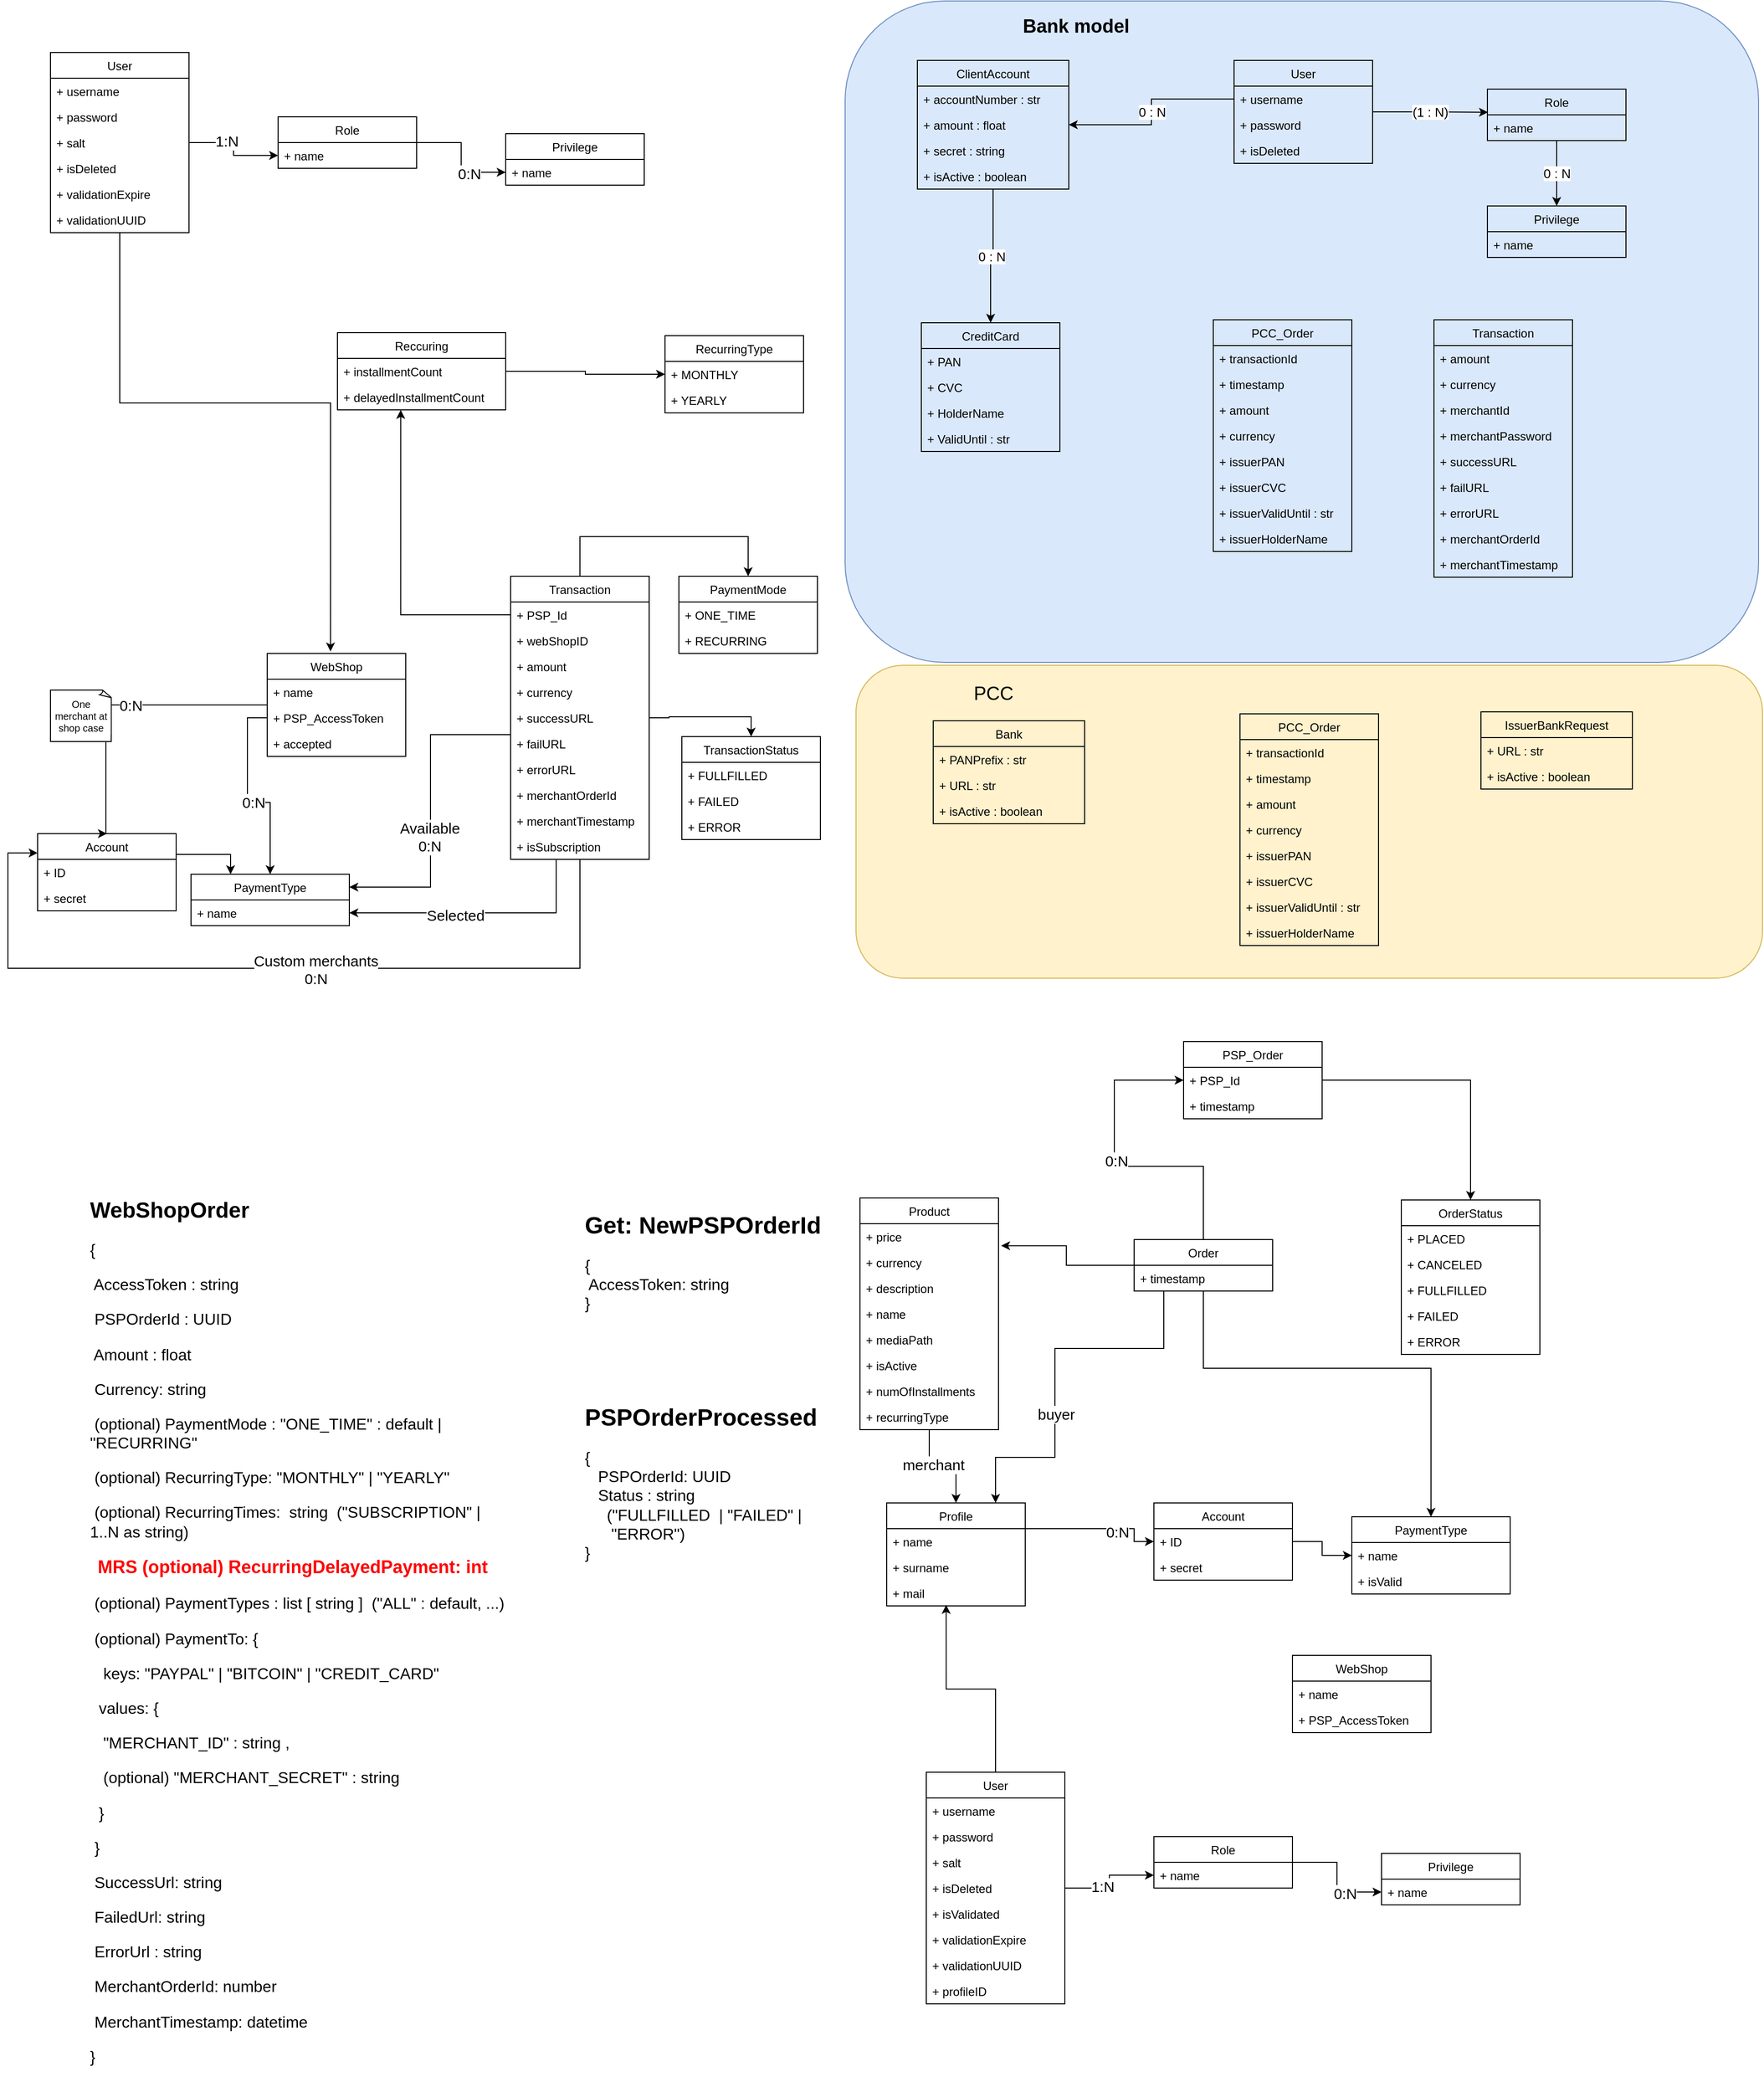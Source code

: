 <mxfile version="16.0.0" type="github">
  <diagram id="UKxVlfVYk1nAeU5848VA" name="Page-1">
    <mxGraphModel dx="1888" dy="2779" grid="0" gridSize="10" guides="1" tooltips="1" connect="1" arrows="1" fold="1" page="1" pageScale="1" pageWidth="850" pageHeight="1100" math="0" shadow="0">
      <root>
        <mxCell id="0" />
        <mxCell id="1" parent="0" />
        <mxCell id="TU0yHreaPavFsQ-BYX3O-83" value="" style="rounded=1;whiteSpace=wrap;html=1;fontSize=19;fillColor=#fff2cc;strokeColor=#d6b656;" vertex="1" parent="1">
          <mxGeometry x="19" y="-440" width="916" height="316" as="geometry" />
        </mxCell>
        <mxCell id="TU0yHreaPavFsQ-BYX3O-50" value="" style="rounded=1;whiteSpace=wrap;html=1;fontSize=13;fillColor=#dae8fc;strokeColor=#6c8ebf;" vertex="1" parent="1">
          <mxGeometry x="8" y="-1111" width="923" height="668" as="geometry" />
        </mxCell>
        <mxCell id="n4Uc8F7M5s01xIE8nHh5-90" style="edgeStyle=orthogonalEdgeStyle;rounded=0;orthogonalLoop=1;jettySize=auto;html=1;entryX=0.5;entryY=0;entryDx=0;entryDy=0;fontSize=15;" parent="1" source="n4Uc8F7M5s01xIE8nHh5-1" target="n4Uc8F7M5s01xIE8nHh5-9" edge="1">
          <mxGeometry relative="1" as="geometry" />
        </mxCell>
        <mxCell id="n4Uc8F7M5s01xIE8nHh5-91" value="merchant" style="edgeLabel;html=1;align=center;verticalAlign=middle;resizable=0;points=[];fontSize=15;" parent="n4Uc8F7M5s01xIE8nHh5-90" vertex="1" connectable="0">
          <mxGeometry x="-0.185" y="2" relative="1" as="geometry">
            <mxPoint as="offset" />
          </mxGeometry>
        </mxCell>
        <mxCell id="n4Uc8F7M5s01xIE8nHh5-1" value="Product" style="swimlane;fontStyle=0;childLayout=stackLayout;horizontal=1;startSize=26;fillColor=none;horizontalStack=0;resizeParent=1;resizeParentMax=0;resizeLast=0;collapsible=1;marginBottom=0;" parent="1" vertex="1">
          <mxGeometry x="23" y="98" width="140" height="234" as="geometry" />
        </mxCell>
        <mxCell id="n4Uc8F7M5s01xIE8nHh5-2" value="+ price" style="text;strokeColor=none;fillColor=none;align=left;verticalAlign=top;spacingLeft=4;spacingRight=4;overflow=hidden;rotatable=0;points=[[0,0.5],[1,0.5]];portConstraint=eastwest;" parent="n4Uc8F7M5s01xIE8nHh5-1" vertex="1">
          <mxGeometry y="26" width="140" height="26" as="geometry" />
        </mxCell>
        <mxCell id="RvIA3ay3EjmCJ0zNyyc8-17" value="+ currency" style="text;strokeColor=none;fillColor=none;align=left;verticalAlign=top;spacingLeft=4;spacingRight=4;overflow=hidden;rotatable=0;points=[[0,0.5],[1,0.5]];portConstraint=eastwest;" parent="n4Uc8F7M5s01xIE8nHh5-1" vertex="1">
          <mxGeometry y="52" width="140" height="26" as="geometry" />
        </mxCell>
        <mxCell id="n4Uc8F7M5s01xIE8nHh5-3" value="+ description" style="text;strokeColor=none;fillColor=none;align=left;verticalAlign=top;spacingLeft=4;spacingRight=4;overflow=hidden;rotatable=0;points=[[0,0.5],[1,0.5]];portConstraint=eastwest;" parent="n4Uc8F7M5s01xIE8nHh5-1" vertex="1">
          <mxGeometry y="78" width="140" height="26" as="geometry" />
        </mxCell>
        <mxCell id="n4Uc8F7M5s01xIE8nHh5-4" value="+ name" style="text;strokeColor=none;fillColor=none;align=left;verticalAlign=top;spacingLeft=4;spacingRight=4;overflow=hidden;rotatable=0;points=[[0,0.5],[1,0.5]];portConstraint=eastwest;" parent="n4Uc8F7M5s01xIE8nHh5-1" vertex="1">
          <mxGeometry y="104" width="140" height="26" as="geometry" />
        </mxCell>
        <mxCell id="n4Uc8F7M5s01xIE8nHh5-30" value="+ mediaPath" style="text;strokeColor=none;fillColor=none;align=left;verticalAlign=top;spacingLeft=4;spacingRight=4;overflow=hidden;rotatable=0;points=[[0,0.5],[1,0.5]];portConstraint=eastwest;" parent="n4Uc8F7M5s01xIE8nHh5-1" vertex="1">
          <mxGeometry y="130" width="140" height="26" as="geometry" />
        </mxCell>
        <mxCell id="n4Uc8F7M5s01xIE8nHh5-31" value="+ isActive" style="text;strokeColor=none;fillColor=none;align=left;verticalAlign=top;spacingLeft=4;spacingRight=4;overflow=hidden;rotatable=0;points=[[0,0.5],[1,0.5]];portConstraint=eastwest;" parent="n4Uc8F7M5s01xIE8nHh5-1" vertex="1">
          <mxGeometry y="156" width="140" height="26" as="geometry" />
        </mxCell>
        <mxCell id="XW6CQLWC-AdJHHsQxZQ6-2" value="+ numOfInstallments" style="text;strokeColor=none;fillColor=none;align=left;verticalAlign=top;spacingLeft=4;spacingRight=4;overflow=hidden;rotatable=0;points=[[0,0.5],[1,0.5]];portConstraint=eastwest;" parent="n4Uc8F7M5s01xIE8nHh5-1" vertex="1">
          <mxGeometry y="182" width="140" height="26" as="geometry" />
        </mxCell>
        <mxCell id="QqwyGlA334TdNA57nEWZ-1" value="+ recurringType" style="text;strokeColor=none;fillColor=none;align=left;verticalAlign=top;spacingLeft=4;spacingRight=4;overflow=hidden;rotatable=0;points=[[0,0.5],[1,0.5]];portConstraint=eastwest;" parent="n4Uc8F7M5s01xIE8nHh5-1" vertex="1">
          <mxGeometry y="208" width="140" height="26" as="geometry" />
        </mxCell>
        <mxCell id="n4Uc8F7M5s01xIE8nHh5-5" value="WebShop" style="swimlane;fontStyle=0;childLayout=stackLayout;horizontal=1;startSize=26;fillColor=none;horizontalStack=0;resizeParent=1;resizeParentMax=0;resizeLast=0;collapsible=1;marginBottom=0;" parent="1" vertex="1">
          <mxGeometry x="460" y="560" width="140" height="78" as="geometry" />
        </mxCell>
        <mxCell id="n4Uc8F7M5s01xIE8nHh5-6" value="+ name" style="text;strokeColor=none;fillColor=none;align=left;verticalAlign=top;spacingLeft=4;spacingRight=4;overflow=hidden;rotatable=0;points=[[0,0.5],[1,0.5]];portConstraint=eastwest;" parent="n4Uc8F7M5s01xIE8nHh5-5" vertex="1">
          <mxGeometry y="26" width="140" height="26" as="geometry" />
        </mxCell>
        <mxCell id="RvIA3ay3EjmCJ0zNyyc8-15" value="+ PSP_AccessToken" style="text;strokeColor=none;fillColor=none;align=left;verticalAlign=top;spacingLeft=4;spacingRight=4;overflow=hidden;rotatable=0;points=[[0,0.5],[1,0.5]];portConstraint=eastwest;" parent="n4Uc8F7M5s01xIE8nHh5-5" vertex="1">
          <mxGeometry y="52" width="140" height="26" as="geometry" />
        </mxCell>
        <mxCell id="n4Uc8F7M5s01xIE8nHh5-78" style="edgeStyle=orthogonalEdgeStyle;rounded=0;orthogonalLoop=1;jettySize=auto;html=1;entryX=0;entryY=0.5;entryDx=0;entryDy=0;" parent="1" source="n4Uc8F7M5s01xIE8nHh5-9" target="n4Uc8F7M5s01xIE8nHh5-25" edge="1">
          <mxGeometry relative="1" as="geometry">
            <Array as="points">
              <mxPoint x="300" y="432" />
            </Array>
          </mxGeometry>
        </mxCell>
        <mxCell id="n4Uc8F7M5s01xIE8nHh5-80" value="&lt;font style=&quot;font-size: 15px&quot;&gt;0:N&lt;/font&gt;" style="edgeLabel;html=1;align=center;verticalAlign=middle;resizable=0;points=[];" parent="n4Uc8F7M5s01xIE8nHh5-78" vertex="1" connectable="0">
          <mxGeometry x="0.291" y="-3" relative="1" as="geometry">
            <mxPoint as="offset" />
          </mxGeometry>
        </mxCell>
        <mxCell id="n4Uc8F7M5s01xIE8nHh5-9" value="Profile" style="swimlane;fontStyle=0;childLayout=stackLayout;horizontal=1;startSize=26;fillColor=none;horizontalStack=0;resizeParent=1;resizeParentMax=0;resizeLast=0;collapsible=1;marginBottom=0;" parent="1" vertex="1">
          <mxGeometry x="50" y="406" width="140" height="104" as="geometry" />
        </mxCell>
        <mxCell id="n4Uc8F7M5s01xIE8nHh5-10" value="+ name" style="text;strokeColor=none;fillColor=none;align=left;verticalAlign=top;spacingLeft=4;spacingRight=4;overflow=hidden;rotatable=0;points=[[0,0.5],[1,0.5]];portConstraint=eastwest;" parent="n4Uc8F7M5s01xIE8nHh5-9" vertex="1">
          <mxGeometry y="26" width="140" height="26" as="geometry" />
        </mxCell>
        <mxCell id="n4Uc8F7M5s01xIE8nHh5-11" value="+ surname" style="text;strokeColor=none;fillColor=none;align=left;verticalAlign=top;spacingLeft=4;spacingRight=4;overflow=hidden;rotatable=0;points=[[0,0.5],[1,0.5]];portConstraint=eastwest;" parent="n4Uc8F7M5s01xIE8nHh5-9" vertex="1">
          <mxGeometry y="52" width="140" height="26" as="geometry" />
        </mxCell>
        <mxCell id="n4Uc8F7M5s01xIE8nHh5-32" value="+ mail" style="text;strokeColor=none;fillColor=none;align=left;verticalAlign=top;spacingLeft=4;spacingRight=4;overflow=hidden;rotatable=0;points=[[0,0.5],[1,0.5]];portConstraint=eastwest;" parent="n4Uc8F7M5s01xIE8nHh5-9" vertex="1">
          <mxGeometry y="78" width="140" height="26" as="geometry" />
        </mxCell>
        <mxCell id="n4Uc8F7M5s01xIE8nHh5-93" style="edgeStyle=orthogonalEdgeStyle;rounded=0;orthogonalLoop=1;jettySize=auto;html=1;fontSize=15;" parent="1" source="n4Uc8F7M5s01xIE8nHh5-17" edge="1">
          <mxGeometry relative="1" as="geometry">
            <mxPoint x="160" y="406" as="targetPoint" />
            <Array as="points">
              <mxPoint x="330" y="250" />
              <mxPoint x="220" y="250" />
              <mxPoint x="220" y="360" />
              <mxPoint x="160" y="360" />
            </Array>
          </mxGeometry>
        </mxCell>
        <mxCell id="n4Uc8F7M5s01xIE8nHh5-94" value="buyer" style="edgeLabel;html=1;align=center;verticalAlign=middle;resizable=0;points=[];fontSize=15;" parent="n4Uc8F7M5s01xIE8nHh5-93" vertex="1" connectable="0">
          <mxGeometry x="0.218" y="1" relative="1" as="geometry">
            <mxPoint as="offset" />
          </mxGeometry>
        </mxCell>
        <mxCell id="n4Uc8F7M5s01xIE8nHh5-115" style="edgeStyle=orthogonalEdgeStyle;rounded=0;orthogonalLoop=1;jettySize=auto;html=1;entryX=0.5;entryY=0;entryDx=0;entryDy=0;fontSize=15;" parent="1" source="n4Uc8F7M5s01xIE8nHh5-17" target="n4Uc8F7M5s01xIE8nHh5-21" edge="1">
          <mxGeometry relative="1" as="geometry">
            <Array as="points">
              <mxPoint x="370" y="270" />
              <mxPoint x="600" y="270" />
            </Array>
          </mxGeometry>
        </mxCell>
        <mxCell id="5tpcHCuhw4KkP-4gjfUr-6" style="edgeStyle=orthogonalEdgeStyle;rounded=0;orthogonalLoop=1;jettySize=auto;html=1;entryX=0;entryY=0.5;entryDx=0;entryDy=0;" parent="1" source="n4Uc8F7M5s01xIE8nHh5-17" target="5tpcHCuhw4KkP-4gjfUr-2" edge="1">
          <mxGeometry relative="1" as="geometry">
            <Array as="points">
              <mxPoint x="370" y="66" />
              <mxPoint x="280" y="66" />
              <mxPoint x="280" y="-21" />
            </Array>
          </mxGeometry>
        </mxCell>
        <mxCell id="5tpcHCuhw4KkP-4gjfUr-7" value="&lt;font style=&quot;font-size: 15px&quot;&gt;0:N&lt;/font&gt;" style="edgeLabel;html=1;align=center;verticalAlign=middle;resizable=0;points=[];" parent="5tpcHCuhw4KkP-4gjfUr-6" vertex="1" connectable="0">
          <mxGeometry x="0.06" y="-2" relative="1" as="geometry">
            <mxPoint as="offset" />
          </mxGeometry>
        </mxCell>
        <mxCell id="XW6CQLWC-AdJHHsQxZQ6-3" style="edgeStyle=orthogonalEdgeStyle;rounded=0;orthogonalLoop=1;jettySize=auto;html=1;entryX=1.019;entryY=-0.146;entryDx=0;entryDy=0;entryPerimeter=0;" parent="1" source="n4Uc8F7M5s01xIE8nHh5-17" target="RvIA3ay3EjmCJ0zNyyc8-17" edge="1">
          <mxGeometry relative="1" as="geometry" />
        </mxCell>
        <mxCell id="n4Uc8F7M5s01xIE8nHh5-17" value="Order" style="swimlane;fontStyle=0;childLayout=stackLayout;horizontal=1;startSize=26;fillColor=none;horizontalStack=0;resizeParent=1;resizeParentMax=0;resizeLast=0;collapsible=1;marginBottom=0;" parent="1" vertex="1">
          <mxGeometry x="300" y="140" width="140" height="52" as="geometry" />
        </mxCell>
        <mxCell id="n4Uc8F7M5s01xIE8nHh5-18" value="+ timestamp" style="text;strokeColor=none;fillColor=none;align=left;verticalAlign=top;spacingLeft=4;spacingRight=4;overflow=hidden;rotatable=0;points=[[0,0.5],[1,0.5]];portConstraint=eastwest;" parent="n4Uc8F7M5s01xIE8nHh5-17" vertex="1">
          <mxGeometry y="26" width="140" height="26" as="geometry" />
        </mxCell>
        <mxCell id="n4Uc8F7M5s01xIE8nHh5-21" value="PaymentType" style="swimlane;fontStyle=0;childLayout=stackLayout;horizontal=1;startSize=26;fillColor=none;horizontalStack=0;resizeParent=1;resizeParentMax=0;resizeLast=0;collapsible=1;marginBottom=0;" parent="1" vertex="1">
          <mxGeometry x="520" y="420" width="160" height="78" as="geometry" />
        </mxCell>
        <mxCell id="n4Uc8F7M5s01xIE8nHh5-22" value="+ name" style="text;strokeColor=none;fillColor=none;align=left;verticalAlign=top;spacingLeft=4;spacingRight=4;overflow=hidden;rotatable=0;points=[[0,0.5],[1,0.5]];portConstraint=eastwest;" parent="n4Uc8F7M5s01xIE8nHh5-21" vertex="1">
          <mxGeometry y="26" width="160" height="26" as="geometry" />
        </mxCell>
        <mxCell id="QqwyGlA334TdNA57nEWZ-2" value="+ isValid" style="text;strokeColor=none;fillColor=none;align=left;verticalAlign=top;spacingLeft=4;spacingRight=4;overflow=hidden;rotatable=0;points=[[0,0.5],[1,0.5]];portConstraint=eastwest;" parent="n4Uc8F7M5s01xIE8nHh5-21" vertex="1">
          <mxGeometry y="52" width="160" height="26" as="geometry" />
        </mxCell>
        <mxCell id="n4Uc8F7M5s01xIE8nHh5-113" style="edgeStyle=orthogonalEdgeStyle;rounded=0;orthogonalLoop=1;jettySize=auto;html=1;entryX=0;entryY=0.5;entryDx=0;entryDy=0;fontSize=15;" parent="1" source="n4Uc8F7M5s01xIE8nHh5-25" target="n4Uc8F7M5s01xIE8nHh5-22" edge="1">
          <mxGeometry relative="1" as="geometry" />
        </mxCell>
        <mxCell id="n4Uc8F7M5s01xIE8nHh5-25" value="Account" style="swimlane;fontStyle=0;childLayout=stackLayout;horizontal=1;startSize=26;fillColor=none;horizontalStack=0;resizeParent=1;resizeParentMax=0;resizeLast=0;collapsible=1;marginBottom=0;" parent="1" vertex="1">
          <mxGeometry x="320" y="406" width="140" height="78" as="geometry" />
        </mxCell>
        <mxCell id="n4Uc8F7M5s01xIE8nHh5-26" value="+ ID" style="text;strokeColor=none;fillColor=none;align=left;verticalAlign=top;spacingLeft=4;spacingRight=4;overflow=hidden;rotatable=0;points=[[0,0.5],[1,0.5]];portConstraint=eastwest;" parent="n4Uc8F7M5s01xIE8nHh5-25" vertex="1">
          <mxGeometry y="26" width="140" height="26" as="geometry" />
        </mxCell>
        <mxCell id="RvIA3ay3EjmCJ0zNyyc8-16" value="+ secret" style="text;strokeColor=none;fillColor=none;align=left;verticalAlign=top;spacingLeft=4;spacingRight=4;overflow=hidden;rotatable=0;points=[[0,0.5],[1,0.5]];portConstraint=eastwest;" parent="n4Uc8F7M5s01xIE8nHh5-25" vertex="1">
          <mxGeometry y="52" width="140" height="26" as="geometry" />
        </mxCell>
        <mxCell id="n4Uc8F7M5s01xIE8nHh5-61" style="edgeStyle=orthogonalEdgeStyle;rounded=0;orthogonalLoop=1;jettySize=auto;html=1;entryX=0;entryY=0.5;entryDx=0;entryDy=0;" parent="1" source="n4Uc8F7M5s01xIE8nHh5-33" target="n4Uc8F7M5s01xIE8nHh5-38" edge="1">
          <mxGeometry relative="1" as="geometry" />
        </mxCell>
        <mxCell id="n4Uc8F7M5s01xIE8nHh5-112" value="1:N" style="edgeLabel;html=1;align=center;verticalAlign=middle;resizable=0;points=[];fontSize=15;" parent="n4Uc8F7M5s01xIE8nHh5-61" vertex="1" connectable="0">
          <mxGeometry x="-0.261" y="2" relative="1" as="geometry">
            <mxPoint as="offset" />
          </mxGeometry>
        </mxCell>
        <mxCell id="n4Uc8F7M5s01xIE8nHh5-77" style="edgeStyle=orthogonalEdgeStyle;rounded=0;orthogonalLoop=1;jettySize=auto;html=1;entryX=0.429;entryY=0.962;entryDx=0;entryDy=0;entryPerimeter=0;" parent="1" source="n4Uc8F7M5s01xIE8nHh5-33" target="n4Uc8F7M5s01xIE8nHh5-32" edge="1">
          <mxGeometry relative="1" as="geometry" />
        </mxCell>
        <mxCell id="n4Uc8F7M5s01xIE8nHh5-33" value="User" style="swimlane;fontStyle=0;childLayout=stackLayout;horizontal=1;startSize=26;fillColor=none;horizontalStack=0;resizeParent=1;resizeParentMax=0;resizeLast=0;collapsible=1;marginBottom=0;" parent="1" vertex="1">
          <mxGeometry x="90" y="678" width="140" height="234" as="geometry" />
        </mxCell>
        <mxCell id="n4Uc8F7M5s01xIE8nHh5-34" value="+ username" style="text;strokeColor=none;fillColor=none;align=left;verticalAlign=top;spacingLeft=4;spacingRight=4;overflow=hidden;rotatable=0;points=[[0,0.5],[1,0.5]];portConstraint=eastwest;" parent="n4Uc8F7M5s01xIE8nHh5-33" vertex="1">
          <mxGeometry y="26" width="140" height="26" as="geometry" />
        </mxCell>
        <mxCell id="n4Uc8F7M5s01xIE8nHh5-35" value="+ password" style="text;strokeColor=none;fillColor=none;align=left;verticalAlign=top;spacingLeft=4;spacingRight=4;overflow=hidden;rotatable=0;points=[[0,0.5],[1,0.5]];portConstraint=eastwest;" parent="n4Uc8F7M5s01xIE8nHh5-33" vertex="1">
          <mxGeometry y="52" width="140" height="26" as="geometry" />
        </mxCell>
        <mxCell id="n4Uc8F7M5s01xIE8nHh5-52" value="+ salt" style="text;strokeColor=none;fillColor=none;align=left;verticalAlign=top;spacingLeft=4;spacingRight=4;overflow=hidden;rotatable=0;points=[[0,0.5],[1,0.5]];portConstraint=eastwest;" parent="n4Uc8F7M5s01xIE8nHh5-33" vertex="1">
          <mxGeometry y="78" width="140" height="26" as="geometry" />
        </mxCell>
        <mxCell id="n4Uc8F7M5s01xIE8nHh5-36" value="+ isDeleted" style="text;strokeColor=none;fillColor=none;align=left;verticalAlign=top;spacingLeft=4;spacingRight=4;overflow=hidden;rotatable=0;points=[[0,0.5],[1,0.5]];portConstraint=eastwest;" parent="n4Uc8F7M5s01xIE8nHh5-33" vertex="1">
          <mxGeometry y="104" width="140" height="26" as="geometry" />
        </mxCell>
        <mxCell id="XW6CQLWC-AdJHHsQxZQ6-1" value="+ isValidated" style="text;strokeColor=none;fillColor=none;align=left;verticalAlign=top;spacingLeft=4;spacingRight=4;overflow=hidden;rotatable=0;points=[[0,0.5],[1,0.5]];portConstraint=eastwest;" parent="n4Uc8F7M5s01xIE8nHh5-33" vertex="1">
          <mxGeometry y="130" width="140" height="26" as="geometry" />
        </mxCell>
        <mxCell id="n4Uc8F7M5s01xIE8nHh5-53" value="+ validationExpire" style="text;strokeColor=none;fillColor=none;align=left;verticalAlign=top;spacingLeft=4;spacingRight=4;overflow=hidden;rotatable=0;points=[[0,0.5],[1,0.5]];portConstraint=eastwest;" parent="n4Uc8F7M5s01xIE8nHh5-33" vertex="1">
          <mxGeometry y="156" width="140" height="26" as="geometry" />
        </mxCell>
        <mxCell id="n4Uc8F7M5s01xIE8nHh5-54" value="+ validationUUID" style="text;strokeColor=none;fillColor=none;align=left;verticalAlign=top;spacingLeft=4;spacingRight=4;overflow=hidden;rotatable=0;points=[[0,0.5],[1,0.5]];portConstraint=eastwest;" parent="n4Uc8F7M5s01xIE8nHh5-33" vertex="1">
          <mxGeometry y="182" width="140" height="26" as="geometry" />
        </mxCell>
        <mxCell id="n4Uc8F7M5s01xIE8nHh5-67" value="+ profileID" style="text;strokeColor=none;fillColor=none;align=left;verticalAlign=top;spacingLeft=4;spacingRight=4;overflow=hidden;rotatable=0;points=[[0,0.5],[1,0.5]];portConstraint=eastwest;" parent="n4Uc8F7M5s01xIE8nHh5-33" vertex="1">
          <mxGeometry y="208" width="140" height="26" as="geometry" />
        </mxCell>
        <mxCell id="n4Uc8F7M5s01xIE8nHh5-60" style="edgeStyle=orthogonalEdgeStyle;rounded=0;orthogonalLoop=1;jettySize=auto;html=1;entryX=0;entryY=0.5;entryDx=0;entryDy=0;" parent="1" source="n4Uc8F7M5s01xIE8nHh5-37" target="n4Uc8F7M5s01xIE8nHh5-42" edge="1">
          <mxGeometry relative="1" as="geometry" />
        </mxCell>
        <mxCell id="n4Uc8F7M5s01xIE8nHh5-82" value="0:N" style="edgeLabel;html=1;align=center;verticalAlign=middle;resizable=0;points=[];fontSize=15;" parent="n4Uc8F7M5s01xIE8nHh5-60" vertex="1" connectable="0">
          <mxGeometry x="0.378" y="-1" relative="1" as="geometry">
            <mxPoint as="offset" />
          </mxGeometry>
        </mxCell>
        <mxCell id="n4Uc8F7M5s01xIE8nHh5-37" value="Role" style="swimlane;fontStyle=0;childLayout=stackLayout;horizontal=1;startSize=26;fillColor=none;horizontalStack=0;resizeParent=1;resizeParentMax=0;resizeLast=0;collapsible=1;marginBottom=0;" parent="1" vertex="1">
          <mxGeometry x="320" y="743" width="140" height="52" as="geometry" />
        </mxCell>
        <mxCell id="n4Uc8F7M5s01xIE8nHh5-38" value="+ name" style="text;strokeColor=none;fillColor=none;align=left;verticalAlign=top;spacingLeft=4;spacingRight=4;overflow=hidden;rotatable=0;points=[[0,0.5],[1,0.5]];portConstraint=eastwest;" parent="n4Uc8F7M5s01xIE8nHh5-37" vertex="1">
          <mxGeometry y="26" width="140" height="26" as="geometry" />
        </mxCell>
        <mxCell id="n4Uc8F7M5s01xIE8nHh5-41" value="Privilege" style="swimlane;fontStyle=0;childLayout=stackLayout;horizontal=1;startSize=26;fillColor=none;horizontalStack=0;resizeParent=1;resizeParentMax=0;resizeLast=0;collapsible=1;marginBottom=0;" parent="1" vertex="1">
          <mxGeometry x="550" y="760" width="140" height="52" as="geometry" />
        </mxCell>
        <mxCell id="n4Uc8F7M5s01xIE8nHh5-42" value="+ name" style="text;strokeColor=none;fillColor=none;align=left;verticalAlign=top;spacingLeft=4;spacingRight=4;overflow=hidden;rotatable=0;points=[[0,0.5],[1,0.5]];portConstraint=eastwest;" parent="n4Uc8F7M5s01xIE8nHh5-41" vertex="1">
          <mxGeometry y="26" width="140" height="26" as="geometry" />
        </mxCell>
        <mxCell id="n4Uc8F7M5s01xIE8nHh5-95" value="OrderStatus" style="swimlane;fontStyle=0;childLayout=stackLayout;horizontal=1;startSize=26;fillColor=none;horizontalStack=0;resizeParent=1;resizeParentMax=0;resizeLast=0;collapsible=1;marginBottom=0;fontSize=12;" parent="1" vertex="1">
          <mxGeometry x="570" y="100" width="140" height="156" as="geometry" />
        </mxCell>
        <mxCell id="n4Uc8F7M5s01xIE8nHh5-96" value="+ PLACED" style="text;strokeColor=none;fillColor=none;align=left;verticalAlign=top;spacingLeft=4;spacingRight=4;overflow=hidden;rotatable=0;points=[[0,0.5],[1,0.5]];portConstraint=eastwest;fontSize=12;" parent="n4Uc8F7M5s01xIE8nHh5-95" vertex="1">
          <mxGeometry y="26" width="140" height="26" as="geometry" />
        </mxCell>
        <mxCell id="n4Uc8F7M5s01xIE8nHh5-98" value="+ CANCELED" style="text;strokeColor=none;fillColor=none;align=left;verticalAlign=top;spacingLeft=4;spacingRight=4;overflow=hidden;rotatable=0;points=[[0,0.5],[1,0.5]];portConstraint=eastwest;fontSize=12;" parent="n4Uc8F7M5s01xIE8nHh5-95" vertex="1">
          <mxGeometry y="52" width="140" height="26" as="geometry" />
        </mxCell>
        <mxCell id="n4Uc8F7M5s01xIE8nHh5-97" value="+ FULLFILLED" style="text;strokeColor=none;fillColor=none;align=left;verticalAlign=top;spacingLeft=4;spacingRight=4;overflow=hidden;rotatable=0;points=[[0,0.5],[1,0.5]];portConstraint=eastwest;fontSize=12;" parent="n4Uc8F7M5s01xIE8nHh5-95" vertex="1">
          <mxGeometry y="78" width="140" height="26" as="geometry" />
        </mxCell>
        <mxCell id="RvIA3ay3EjmCJ0zNyyc8-18" value="+ FAILED" style="text;strokeColor=none;fillColor=none;align=left;verticalAlign=top;spacingLeft=4;spacingRight=4;overflow=hidden;rotatable=0;points=[[0,0.5],[1,0.5]];portConstraint=eastwest;fontSize=12;" parent="n4Uc8F7M5s01xIE8nHh5-95" vertex="1">
          <mxGeometry y="104" width="140" height="26" as="geometry" />
        </mxCell>
        <mxCell id="RvIA3ay3EjmCJ0zNyyc8-22" value="+ ERROR" style="text;strokeColor=none;fillColor=none;align=left;verticalAlign=top;spacingLeft=4;spacingRight=4;overflow=hidden;rotatable=0;points=[[0,0.5],[1,0.5]];portConstraint=eastwest;fontSize=12;" parent="n4Uc8F7M5s01xIE8nHh5-95" vertex="1">
          <mxGeometry y="130" width="140" height="26" as="geometry" />
        </mxCell>
        <mxCell id="RvIA3ay3EjmCJ0zNyyc8-10" value="&lt;h1&gt;&lt;font style=&quot;font-size: 22px&quot;&gt;WebShopOrder&amp;nbsp;&lt;/font&gt;&lt;/h1&gt;&lt;p style=&quot;font-size: 16px&quot;&gt;&lt;font style=&quot;font-size: 16px&quot;&gt;{&lt;/font&gt;&lt;/p&gt;&lt;p style=&quot;font-size: 16px&quot;&gt;&lt;font style=&quot;font-size: 16px&quot;&gt;&lt;span style=&quot;white-space: pre&quot;&gt; &lt;/span&gt;AccessToken : string&lt;br&gt;&lt;/font&gt;&lt;/p&gt;&lt;p style=&quot;font-size: 16px&quot;&gt;&lt;font style=&quot;font-size: 16px&quot;&gt;&lt;span style=&quot;white-space: pre&quot;&gt; &lt;/span&gt;PSPOrderId : UUID&lt;br&gt;&lt;/font&gt;&lt;/p&gt;&lt;p style=&quot;font-size: 16px&quot;&gt;&lt;span style=&quot;white-space: pre&quot;&gt; &lt;/span&gt;Amount : float&lt;br&gt;&lt;/p&gt;&lt;p style=&quot;font-size: 16px&quot;&gt;&lt;span style=&quot;white-space: pre&quot;&gt; &lt;/span&gt;Currency: string&lt;br&gt;&lt;/p&gt;&lt;p style=&quot;font-size: 16px&quot;&gt;&lt;span style=&quot;white-space: pre&quot;&gt; &lt;/span&gt;(optional) PaymentMode : &quot;ONE_TIME&quot; : default | &quot;RECURRING&quot;&amp;nbsp;&lt;br&gt;&lt;/p&gt;&lt;p style=&quot;font-size: 16px&quot;&gt;&lt;span style=&quot;white-space: pre&quot;&gt; &lt;/span&gt;(optional) RecurringType: &quot;MONTHLY&quot; |&amp;nbsp;&lt;span&gt;&quot;YEARLY&quot;&lt;/span&gt;&lt;/p&gt;&lt;p style=&quot;font-size: 16px&quot;&gt;&lt;span&gt;&lt;span style=&quot;white-space: pre&quot;&gt; &lt;/span&gt;(optional) RecurringTimes:&amp;nbsp; string &lt;span style=&quot;white-space: pre&quot;&gt; &lt;/span&gt;(&quot;SUBSCRIPTION&quot; |&amp;nbsp; 1..N as string)&lt;br&gt;&lt;/span&gt;&lt;/p&gt;&lt;p&gt;&lt;span style=&quot;font-size: 16px&quot;&gt;&amp;nbsp;&lt;/span&gt;&lt;font color=&quot;#ff0000&quot;&gt; &lt;b&gt;&lt;font style=&quot;font-size: 18px&quot;&gt;MRS (optional) RecurringDelayedPayment: int&amp;nbsp;&lt;/font&gt;&lt;/b&gt;&lt;/font&gt;&lt;/p&gt;&lt;p style=&quot;font-size: 16px&quot;&gt;&lt;span&gt;&lt;span style=&quot;white-space: pre&quot;&gt; &lt;/span&gt;(optional) PaymentTypes : list [ string ] &lt;span style=&quot;white-space: pre&quot;&gt; &lt;/span&gt;(&quot;ALL&quot; : default, ...)&lt;/span&gt;&lt;/p&gt;&lt;p style=&quot;font-size: 16px&quot;&gt;&lt;span&gt;&lt;span style=&quot;white-space: pre&quot;&gt; &lt;/span&gt;(optional) PaymentTo: {&lt;br&gt;&lt;/span&gt;&lt;/p&gt;&lt;p style=&quot;font-size: 16px&quot;&gt;&lt;span&gt;&lt;span style=&quot;white-space: pre&quot;&gt; &lt;/span&gt;&lt;span style=&quot;white-space: pre&quot;&gt; &lt;/span&gt;&amp;nbsp;keys: &quot;PAYPAL&quot; | &quot;BITCOIN&quot; | &quot;CREDIT_CARD&quot;&lt;br&gt;&lt;/span&gt;&lt;/p&gt;&lt;p style=&quot;font-size: 16px&quot;&gt;&lt;span&gt;&lt;span style=&quot;white-space: pre&quot;&gt; &lt;/span&gt;&lt;span style=&quot;white-space: pre&quot;&gt; &lt;/span&gt;values: {&lt;br&gt;&lt;/span&gt;&lt;/p&gt;&lt;p style=&quot;font-size: 16px&quot;&gt;&lt;span&gt;&lt;span style=&quot;white-space: pre&quot;&gt; &lt;/span&gt;&lt;span style=&quot;white-space: pre&quot;&gt; &lt;/span&gt;&lt;span style=&quot;white-space: pre&quot;&gt; &lt;/span&gt;&quot;MERCHANT_ID&quot; : string ,&lt;br&gt;&lt;/span&gt;&lt;/p&gt;&lt;p style=&quot;font-size: 16px&quot;&gt;&lt;span&gt;&lt;span style=&quot;white-space: pre&quot;&gt; &lt;/span&gt;&lt;span style=&quot;white-space: pre&quot;&gt; &lt;/span&gt;&lt;span style=&quot;white-space: pre&quot;&gt; &lt;/span&gt;(optional) &quot;MERCHANT_SECRET&quot; : string&lt;br&gt;&lt;/span&gt;&lt;/p&gt;&lt;p style=&quot;font-size: 16px&quot;&gt;&lt;span&gt;&lt;span style=&quot;white-space: pre&quot;&gt; &lt;/span&gt;&lt;span style=&quot;white-space: pre&quot;&gt; &lt;/span&gt;}&lt;br&gt;&lt;/span&gt;&lt;/p&gt;&lt;p style=&quot;font-size: 16px&quot;&gt;&lt;span&gt;&lt;span style=&quot;white-space: pre&quot;&gt; &lt;/span&gt;}&lt;br&gt;&lt;/span&gt;&lt;/p&gt;&lt;p style=&quot;font-size: 16px&quot;&gt;&lt;span&gt;&lt;span style=&quot;white-space: pre&quot;&gt; &lt;/span&gt;SuccessUrl: string&lt;br&gt;&lt;/span&gt;&lt;/p&gt;&lt;p style=&quot;font-size: 16px&quot;&gt;&lt;span&gt;&lt;span style=&quot;white-space: pre&quot;&gt; &lt;/span&gt;FailedUrl: string&lt;br&gt;&lt;/span&gt;&lt;/p&gt;&lt;p style=&quot;font-size: 16px&quot;&gt;&lt;span&gt;&lt;span style=&quot;white-space: pre&quot;&gt; &lt;/span&gt;ErrorUrl : string&lt;br&gt;&lt;/span&gt;&lt;/p&gt;&lt;p style=&quot;font-size: 16px&quot;&gt;&lt;span&gt;&lt;span style=&quot;white-space: pre&quot;&gt; &lt;/span&gt;MerchantOrderId: number&lt;br&gt;&lt;/span&gt;&lt;/p&gt;&lt;p style=&quot;font-size: 16px&quot;&gt;&lt;span&gt;&lt;span style=&quot;white-space: pre&quot;&gt; &lt;/span&gt;MerchantTimestamp: datetime&lt;br&gt;&lt;/span&gt;&lt;/p&gt;&lt;p style=&quot;font-size: 16px&quot;&gt;&lt;font style=&quot;font-size: 16px&quot;&gt;}&lt;/font&gt;&lt;/p&gt;" style="text;html=1;strokeColor=none;fillColor=none;spacing=5;spacingTop=-20;whiteSpace=wrap;overflow=hidden;rounded=0;" parent="1" vertex="1">
          <mxGeometry x="-760" y="90" width="430" height="910" as="geometry" />
        </mxCell>
        <mxCell id="RvIA3ay3EjmCJ0zNyyc8-11" value="&lt;h1 style=&quot;font-size: 24px&quot;&gt;Get: NewPSPOrderId&lt;/h1&gt;&lt;div&gt;{&lt;/div&gt;&lt;div&gt;&lt;span style=&quot;white-space: pre&quot;&gt; &lt;/span&gt;AccessToken: string&lt;br&gt;&lt;/div&gt;&lt;div&gt;}&lt;/div&gt;" style="text;html=1;strokeColor=none;fillColor=none;spacing=5;spacingTop=-20;whiteSpace=wrap;overflow=hidden;rounded=0;fontSize=16;" parent="1" vertex="1">
          <mxGeometry x="-260" y="106" width="250" height="134" as="geometry" />
        </mxCell>
        <mxCell id="RvIA3ay3EjmCJ0zNyyc8-13" value="&lt;h1 style=&quot;font-size: 24px&quot;&gt;PSPOrderProcessed&lt;/h1&gt;&lt;div&gt;{&lt;/div&gt;&lt;div&gt;&lt;span style=&quot;white-space: pre&quot;&gt;   &lt;/span&gt;PSPOrderId: UUID&lt;br&gt;&lt;/div&gt;&lt;div&gt;&lt;span style=&quot;white-space: pre&quot;&gt;   &lt;/span&gt;Status : string &lt;span style=&quot;white-space: pre&quot;&gt;     &lt;/span&gt;(&quot;FULLFILLED&amp;nbsp;&amp;nbsp;|&amp;nbsp;&quot;FAILED&quot; | &lt;span style=&quot;white-space: pre&quot;&gt; &lt;/span&gt;&lt;span style=&quot;white-space: pre&quot;&gt;     &lt;/span&gt;&quot;ERROR&quot;)&lt;/div&gt;&lt;div&gt;}&lt;/div&gt;" style="text;html=1;strokeColor=none;fillColor=none;spacing=5;spacingTop=-20;whiteSpace=wrap;overflow=hidden;rounded=0;fontSize=16;" parent="1" vertex="1">
          <mxGeometry x="-260" y="300" width="260" height="180" as="geometry" />
        </mxCell>
        <mxCell id="5tpcHCuhw4KkP-4gjfUr-5" style="edgeStyle=orthogonalEdgeStyle;rounded=0;orthogonalLoop=1;jettySize=auto;html=1;entryX=0.5;entryY=0;entryDx=0;entryDy=0;" parent="1" source="5tpcHCuhw4KkP-4gjfUr-1" target="n4Uc8F7M5s01xIE8nHh5-95" edge="1">
          <mxGeometry relative="1" as="geometry" />
        </mxCell>
        <mxCell id="5tpcHCuhw4KkP-4gjfUr-1" value="PSP_Order" style="swimlane;fontStyle=0;childLayout=stackLayout;horizontal=1;startSize=26;fillColor=none;horizontalStack=0;resizeParent=1;resizeParentMax=0;resizeLast=0;collapsible=1;marginBottom=0;" parent="1" vertex="1">
          <mxGeometry x="350" y="-60" width="140" height="78" as="geometry" />
        </mxCell>
        <mxCell id="5tpcHCuhw4KkP-4gjfUr-2" value="+ PSP_Id" style="text;strokeColor=none;fillColor=none;align=left;verticalAlign=top;spacingLeft=4;spacingRight=4;overflow=hidden;rotatable=0;points=[[0,0.5],[1,0.5]];portConstraint=eastwest;" parent="5tpcHCuhw4KkP-4gjfUr-1" vertex="1">
          <mxGeometry y="26" width="140" height="26" as="geometry" />
        </mxCell>
        <mxCell id="5tpcHCuhw4KkP-4gjfUr-8" value="+ timestamp" style="text;strokeColor=none;fillColor=none;align=left;verticalAlign=top;spacingLeft=4;spacingRight=4;overflow=hidden;rotatable=0;points=[[0,0.5],[1,0.5]];portConstraint=eastwest;" parent="5tpcHCuhw4KkP-4gjfUr-1" vertex="1">
          <mxGeometry y="52" width="140" height="26" as="geometry" />
        </mxCell>
        <mxCell id="5tpcHCuhw4KkP-4gjfUr-38" style="edgeStyle=orthogonalEdgeStyle;rounded=0;orthogonalLoop=1;jettySize=auto;html=1;entryX=0.5;entryY=0;entryDx=0;entryDy=0;fontSize=15;" parent="1" source="5tpcHCuhw4KkP-4gjfUr-20" target="5tpcHCuhw4KkP-4gjfUr-33" edge="1">
          <mxGeometry relative="1" as="geometry">
            <Array as="points">
              <mxPoint x="-739" y="-400" />
              <mxPoint x="-739" y="-270" />
            </Array>
          </mxGeometry>
        </mxCell>
        <mxCell id="5tpcHCuhw4KkP-4gjfUr-41" value="0:N" style="edgeLabel;html=1;align=center;verticalAlign=middle;resizable=0;points=[];fontSize=15;" parent="5tpcHCuhw4KkP-4gjfUr-38" vertex="1" connectable="0">
          <mxGeometry x="0.103" y="3" relative="1" as="geometry">
            <mxPoint x="24" y="-3" as="offset" />
          </mxGeometry>
        </mxCell>
        <mxCell id="5tpcHCuhw4KkP-4gjfUr-20" value="WebShop" style="swimlane;fontStyle=0;childLayout=stackLayout;horizontal=1;startSize=26;fillColor=none;horizontalStack=0;resizeParent=1;resizeParentMax=0;resizeLast=0;collapsible=1;marginBottom=0;" parent="1" vertex="1">
          <mxGeometry x="-576" y="-452" width="140" height="104" as="geometry" />
        </mxCell>
        <mxCell id="5tpcHCuhw4KkP-4gjfUr-21" value="+ name" style="text;strokeColor=none;fillColor=none;align=left;verticalAlign=top;spacingLeft=4;spacingRight=4;overflow=hidden;rotatable=0;points=[[0,0.5],[1,0.5]];portConstraint=eastwest;" parent="5tpcHCuhw4KkP-4gjfUr-20" vertex="1">
          <mxGeometry y="26" width="140" height="26" as="geometry" />
        </mxCell>
        <mxCell id="5tpcHCuhw4KkP-4gjfUr-22" value="+ PSP_AccessToken" style="text;strokeColor=none;fillColor=none;align=left;verticalAlign=top;spacingLeft=4;spacingRight=4;overflow=hidden;rotatable=0;points=[[0,0.5],[1,0.5]];portConstraint=eastwest;" parent="5tpcHCuhw4KkP-4gjfUr-20" vertex="1">
          <mxGeometry y="52" width="140" height="26" as="geometry" />
        </mxCell>
        <mxCell id="5tpcHCuhw4KkP-4gjfUr-28" value="+ accepted" style="text;strokeColor=none;fillColor=none;align=left;verticalAlign=top;spacingLeft=4;spacingRight=4;overflow=hidden;rotatable=0;points=[[0,0.5],[1,0.5]];portConstraint=eastwest;" parent="5tpcHCuhw4KkP-4gjfUr-20" vertex="1">
          <mxGeometry y="78" width="140" height="26" as="geometry" />
        </mxCell>
        <mxCell id="5tpcHCuhw4KkP-4gjfUr-23" value="PaymentType" style="swimlane;fontStyle=0;childLayout=stackLayout;horizontal=1;startSize=26;fillColor=none;horizontalStack=0;resizeParent=1;resizeParentMax=0;resizeLast=0;collapsible=1;marginBottom=0;" parent="1" vertex="1">
          <mxGeometry x="-653" y="-229" width="160" height="52" as="geometry" />
        </mxCell>
        <mxCell id="5tpcHCuhw4KkP-4gjfUr-24" value="+ name" style="text;strokeColor=none;fillColor=none;align=left;verticalAlign=top;spacingLeft=4;spacingRight=4;overflow=hidden;rotatable=0;points=[[0,0.5],[1,0.5]];portConstraint=eastwest;" parent="5tpcHCuhw4KkP-4gjfUr-23" vertex="1">
          <mxGeometry y="26" width="160" height="26" as="geometry" />
        </mxCell>
        <mxCell id="5tpcHCuhw4KkP-4gjfUr-37" style="edgeStyle=orthogonalEdgeStyle;rounded=0;orthogonalLoop=1;jettySize=auto;html=1;entryX=0.5;entryY=0;entryDx=0;entryDy=0;fontSize=15;exitX=0;exitY=0.5;exitDx=0;exitDy=0;" parent="1" source="5tpcHCuhw4KkP-4gjfUr-22" target="5tpcHCuhw4KkP-4gjfUr-23" edge="1">
          <mxGeometry relative="1" as="geometry" />
        </mxCell>
        <mxCell id="5tpcHCuhw4KkP-4gjfUr-40" value="0:N" style="edgeLabel;html=1;align=center;verticalAlign=middle;resizable=0;points=[];fontSize=15;" parent="5tpcHCuhw4KkP-4gjfUr-37" vertex="1" connectable="0">
          <mxGeometry x="0.111" y="1" relative="1" as="geometry">
            <mxPoint as="offset" />
          </mxGeometry>
        </mxCell>
        <mxCell id="TuZyZvMdHe7y83aA_wXq-3" style="edgeStyle=orthogonalEdgeStyle;rounded=0;orthogonalLoop=1;jettySize=auto;html=1;entryX=0.25;entryY=0;entryDx=0;entryDy=0;" parent="1" source="5tpcHCuhw4KkP-4gjfUr-33" target="5tpcHCuhw4KkP-4gjfUr-23" edge="1">
          <mxGeometry relative="1" as="geometry">
            <Array as="points">
              <mxPoint x="-613" y="-249" />
            </Array>
          </mxGeometry>
        </mxCell>
        <mxCell id="5tpcHCuhw4KkP-4gjfUr-33" value="Account" style="swimlane;fontStyle=0;childLayout=stackLayout;horizontal=1;startSize=26;fillColor=none;horizontalStack=0;resizeParent=1;resizeParentMax=0;resizeLast=0;collapsible=1;marginBottom=0;" parent="1" vertex="1">
          <mxGeometry x="-808" y="-270" width="140" height="78" as="geometry" />
        </mxCell>
        <mxCell id="5tpcHCuhw4KkP-4gjfUr-34" value="+ ID" style="text;strokeColor=none;fillColor=none;align=left;verticalAlign=top;spacingLeft=4;spacingRight=4;overflow=hidden;rotatable=0;points=[[0,0.5],[1,0.5]];portConstraint=eastwest;" parent="5tpcHCuhw4KkP-4gjfUr-33" vertex="1">
          <mxGeometry y="26" width="140" height="26" as="geometry" />
        </mxCell>
        <mxCell id="5tpcHCuhw4KkP-4gjfUr-35" value="+ secret" style="text;strokeColor=none;fillColor=none;align=left;verticalAlign=top;spacingLeft=4;spacingRight=4;overflow=hidden;rotatable=0;points=[[0,0.5],[1,0.5]];portConstraint=eastwest;" parent="5tpcHCuhw4KkP-4gjfUr-33" vertex="1">
          <mxGeometry y="52" width="140" height="26" as="geometry" />
        </mxCell>
        <mxCell id="5tpcHCuhw4KkP-4gjfUr-66" style="edgeStyle=orthogonalEdgeStyle;rounded=0;orthogonalLoop=1;jettySize=auto;html=1;entryX=0.5;entryY=0;entryDx=0;entryDy=0;fontSize=12;" parent="1" source="5tpcHCuhw4KkP-4gjfUr-43" target="5tpcHCuhw4KkP-4gjfUr-62" edge="1">
          <mxGeometry relative="1" as="geometry">
            <Array as="points">
              <mxPoint x="-260" y="-570" />
              <mxPoint x="-90" y="-570" />
            </Array>
          </mxGeometry>
        </mxCell>
        <mxCell id="TuZyZvMdHe7y83aA_wXq-4" style="edgeStyle=orthogonalEdgeStyle;rounded=0;orthogonalLoop=1;jettySize=auto;html=1;entryX=1;entryY=0.25;entryDx=0;entryDy=0;" parent="1" source="5tpcHCuhw4KkP-4gjfUr-43" target="5tpcHCuhw4KkP-4gjfUr-23" edge="1">
          <mxGeometry relative="1" as="geometry">
            <Array as="points">
              <mxPoint x="-411" y="-370" />
              <mxPoint x="-411" y="-216" />
            </Array>
          </mxGeometry>
        </mxCell>
        <mxCell id="TuZyZvMdHe7y83aA_wXq-5" value="&lt;font style=&quot;font-size: 15px&quot;&gt;Available&lt;br&gt;0:N&lt;/font&gt;" style="edgeLabel;html=1;align=center;verticalAlign=middle;resizable=0;points=[];" parent="TuZyZvMdHe7y83aA_wXq-4" vertex="1" connectable="0">
          <mxGeometry x="0.158" y="-2" relative="1" as="geometry">
            <mxPoint x="1" as="offset" />
          </mxGeometry>
        </mxCell>
        <mxCell id="TuZyZvMdHe7y83aA_wXq-6" style="edgeStyle=orthogonalEdgeStyle;rounded=0;orthogonalLoop=1;jettySize=auto;html=1;entryX=1;entryY=0.5;entryDx=0;entryDy=0;fontSize=15;" parent="1" source="5tpcHCuhw4KkP-4gjfUr-43" target="5tpcHCuhw4KkP-4gjfUr-24" edge="1">
          <mxGeometry relative="1" as="geometry">
            <Array as="points">
              <mxPoint x="-284" y="-190" />
            </Array>
          </mxGeometry>
        </mxCell>
        <mxCell id="TuZyZvMdHe7y83aA_wXq-7" value="Selected" style="edgeLabel;html=1;align=center;verticalAlign=middle;resizable=0;points=[];fontSize=15;" parent="TuZyZvMdHe7y83aA_wXq-6" vertex="1" connectable="0">
          <mxGeometry x="0.191" y="2" relative="1" as="geometry">
            <mxPoint as="offset" />
          </mxGeometry>
        </mxCell>
        <mxCell id="TuZyZvMdHe7y83aA_wXq-12" style="edgeStyle=orthogonalEdgeStyle;rounded=0;orthogonalLoop=1;jettySize=auto;html=1;entryX=0;entryY=0.25;entryDx=0;entryDy=0;fontSize=12;" parent="1" source="5tpcHCuhw4KkP-4gjfUr-43" target="5tpcHCuhw4KkP-4gjfUr-33" edge="1">
          <mxGeometry relative="1" as="geometry">
            <Array as="points">
              <mxPoint x="-260" y="-134" />
              <mxPoint x="-838" y="-134" />
              <mxPoint x="-838" y="-250" />
            </Array>
          </mxGeometry>
        </mxCell>
        <mxCell id="TuZyZvMdHe7y83aA_wXq-13" value="&lt;font style=&quot;font-size: 15px&quot;&gt;Custom merchants&lt;br&gt;0:N&lt;/font&gt;" style="edgeLabel;html=1;align=center;verticalAlign=middle;resizable=0;points=[];fontSize=12;" parent="TuZyZvMdHe7y83aA_wXq-12" vertex="1" connectable="0">
          <mxGeometry x="-0.097" y="1" relative="1" as="geometry">
            <mxPoint as="offset" />
          </mxGeometry>
        </mxCell>
        <mxCell id="TuZyZvMdHe7y83aA_wXq-25" style="edgeStyle=orthogonalEdgeStyle;rounded=0;orthogonalLoop=1;jettySize=auto;html=1;entryX=0.5;entryY=0;entryDx=0;entryDy=0;fontSize=10;fontColor=#FFFFFF;" parent="1" source="5tpcHCuhw4KkP-4gjfUr-43" target="TuZyZvMdHe7y83aA_wXq-19" edge="1">
          <mxGeometry relative="1" as="geometry" />
        </mxCell>
        <mxCell id="5tpcHCuhw4KkP-4gjfUr-43" value="Transaction" style="swimlane;fontStyle=0;childLayout=stackLayout;horizontal=1;startSize=26;fillColor=none;horizontalStack=0;resizeParent=1;resizeParentMax=0;resizeLast=0;collapsible=1;marginBottom=0;fontSize=12;" parent="1" vertex="1">
          <mxGeometry x="-330" y="-530" width="140" height="286" as="geometry" />
        </mxCell>
        <mxCell id="5tpcHCuhw4KkP-4gjfUr-47" value="+ PSP_Id" style="text;strokeColor=none;fillColor=none;align=left;verticalAlign=top;spacingLeft=4;spacingRight=4;overflow=hidden;rotatable=0;points=[[0,0.5],[1,0.5]];portConstraint=eastwest;" parent="5tpcHCuhw4KkP-4gjfUr-43" vertex="1">
          <mxGeometry y="26" width="140" height="26" as="geometry" />
        </mxCell>
        <mxCell id="TuZyZvMdHe7y83aA_wXq-15" value="+ webShopID" style="text;strokeColor=none;fillColor=none;align=left;verticalAlign=top;spacingLeft=4;spacingRight=4;overflow=hidden;rotatable=0;points=[[0,0.5],[1,0.5]];portConstraint=eastwest;" parent="5tpcHCuhw4KkP-4gjfUr-43" vertex="1">
          <mxGeometry y="52" width="140" height="26" as="geometry" />
        </mxCell>
        <mxCell id="5tpcHCuhw4KkP-4gjfUr-51" value="+ amount" style="text;strokeColor=none;fillColor=none;align=left;verticalAlign=top;spacingLeft=4;spacingRight=4;overflow=hidden;rotatable=0;points=[[0,0.5],[1,0.5]];portConstraint=eastwest;" parent="5tpcHCuhw4KkP-4gjfUr-43" vertex="1">
          <mxGeometry y="78" width="140" height="26" as="geometry" />
        </mxCell>
        <mxCell id="5tpcHCuhw4KkP-4gjfUr-50" value="+ currency" style="text;strokeColor=none;fillColor=none;align=left;verticalAlign=top;spacingLeft=4;spacingRight=4;overflow=hidden;rotatable=0;points=[[0,0.5],[1,0.5]];portConstraint=eastwest;" parent="5tpcHCuhw4KkP-4gjfUr-43" vertex="1">
          <mxGeometry y="104" width="140" height="26" as="geometry" />
        </mxCell>
        <mxCell id="5tpcHCuhw4KkP-4gjfUr-53" value="+ successURL" style="text;strokeColor=none;fillColor=none;align=left;verticalAlign=top;spacingLeft=4;spacingRight=4;overflow=hidden;rotatable=0;points=[[0,0.5],[1,0.5]];portConstraint=eastwest;" parent="5tpcHCuhw4KkP-4gjfUr-43" vertex="1">
          <mxGeometry y="130" width="140" height="26" as="geometry" />
        </mxCell>
        <mxCell id="5tpcHCuhw4KkP-4gjfUr-52" value="+ failURL" style="text;strokeColor=none;fillColor=none;align=left;verticalAlign=top;spacingLeft=4;spacingRight=4;overflow=hidden;rotatable=0;points=[[0,0.5],[1,0.5]];portConstraint=eastwest;" parent="5tpcHCuhw4KkP-4gjfUr-43" vertex="1">
          <mxGeometry y="156" width="140" height="26" as="geometry" />
        </mxCell>
        <mxCell id="5tpcHCuhw4KkP-4gjfUr-54" value="+ errorURL" style="text;strokeColor=none;fillColor=none;align=left;verticalAlign=top;spacingLeft=4;spacingRight=4;overflow=hidden;rotatable=0;points=[[0,0.5],[1,0.5]];portConstraint=eastwest;" parent="5tpcHCuhw4KkP-4gjfUr-43" vertex="1">
          <mxGeometry y="182" width="140" height="26" as="geometry" />
        </mxCell>
        <mxCell id="5tpcHCuhw4KkP-4gjfUr-55" value="+ merchantOrderId" style="text;strokeColor=none;fillColor=none;align=left;verticalAlign=top;spacingLeft=4;spacingRight=4;overflow=hidden;rotatable=0;points=[[0,0.5],[1,0.5]];portConstraint=eastwest;" parent="5tpcHCuhw4KkP-4gjfUr-43" vertex="1">
          <mxGeometry y="208" width="140" height="26" as="geometry" />
        </mxCell>
        <mxCell id="5tpcHCuhw4KkP-4gjfUr-56" value="+ merchantTimestamp" style="text;strokeColor=none;fillColor=none;align=left;verticalAlign=top;spacingLeft=4;spacingRight=4;overflow=hidden;rotatable=0;points=[[0,0.5],[1,0.5]];portConstraint=eastwest;" parent="5tpcHCuhw4KkP-4gjfUr-43" vertex="1">
          <mxGeometry y="234" width="140" height="26" as="geometry" />
        </mxCell>
        <mxCell id="5tpcHCuhw4KkP-4gjfUr-73" value="+ isSubscription" style="text;strokeColor=none;fillColor=none;align=left;verticalAlign=top;spacingLeft=4;spacingRight=4;overflow=hidden;rotatable=0;points=[[0,0.5],[1,0.5]];portConstraint=eastwest;fontSize=12;" parent="5tpcHCuhw4KkP-4gjfUr-43" vertex="1">
          <mxGeometry y="260" width="140" height="26" as="geometry" />
        </mxCell>
        <mxCell id="5tpcHCuhw4KkP-4gjfUr-62" value="PaymentMode" style="swimlane;fontStyle=0;childLayout=stackLayout;horizontal=1;startSize=26;fillColor=none;horizontalStack=0;resizeParent=1;resizeParentMax=0;resizeLast=0;collapsible=1;marginBottom=0;fontSize=12;" parent="1" vertex="1">
          <mxGeometry x="-160" y="-530" width="140" height="78" as="geometry" />
        </mxCell>
        <mxCell id="5tpcHCuhw4KkP-4gjfUr-63" value="+ ONE_TIME" style="text;strokeColor=none;fillColor=none;align=left;verticalAlign=top;spacingLeft=4;spacingRight=4;overflow=hidden;rotatable=0;points=[[0,0.5],[1,0.5]];portConstraint=eastwest;fontSize=12;" parent="5tpcHCuhw4KkP-4gjfUr-62" vertex="1">
          <mxGeometry y="26" width="140" height="26" as="geometry" />
        </mxCell>
        <mxCell id="5tpcHCuhw4KkP-4gjfUr-64" value="+ RECURRING" style="text;strokeColor=none;fillColor=none;align=left;verticalAlign=top;spacingLeft=4;spacingRight=4;overflow=hidden;rotatable=0;points=[[0,0.5],[1,0.5]];portConstraint=eastwest;fontSize=12;" parent="5tpcHCuhw4KkP-4gjfUr-62" vertex="1">
          <mxGeometry y="52" width="140" height="26" as="geometry" />
        </mxCell>
        <mxCell id="5tpcHCuhw4KkP-4gjfUr-67" value="RecurringType" style="swimlane;fontStyle=0;childLayout=stackLayout;horizontal=1;startSize=26;fillColor=none;horizontalStack=0;resizeParent=1;resizeParentMax=0;resizeLast=0;collapsible=1;marginBottom=0;fontSize=12;" parent="1" vertex="1">
          <mxGeometry x="-174" y="-773" width="140" height="78" as="geometry" />
        </mxCell>
        <mxCell id="5tpcHCuhw4KkP-4gjfUr-68" value="+ MONTHLY" style="text;strokeColor=none;fillColor=none;align=left;verticalAlign=top;spacingLeft=4;spacingRight=4;overflow=hidden;rotatable=0;points=[[0,0.5],[1,0.5]];portConstraint=eastwest;fontSize=12;" parent="5tpcHCuhw4KkP-4gjfUr-67" vertex="1">
          <mxGeometry y="26" width="140" height="26" as="geometry" />
        </mxCell>
        <mxCell id="5tpcHCuhw4KkP-4gjfUr-69" value="+ YEARLY" style="text;strokeColor=none;fillColor=none;align=left;verticalAlign=top;spacingLeft=4;spacingRight=4;overflow=hidden;rotatable=0;points=[[0,0.5],[1,0.5]];portConstraint=eastwest;fontSize=12;" parent="5tpcHCuhw4KkP-4gjfUr-67" vertex="1">
          <mxGeometry y="52" width="140" height="26" as="geometry" />
        </mxCell>
        <mxCell id="5tpcHCuhw4KkP-4gjfUr-72" value="Reccuring" style="swimlane;fontStyle=0;childLayout=stackLayout;horizontal=1;startSize=26;fillColor=none;horizontalStack=0;resizeParent=1;resizeParentMax=0;resizeLast=0;collapsible=1;marginBottom=0;fontSize=12;" parent="1" vertex="1">
          <mxGeometry x="-505" y="-776" width="170" height="78" as="geometry" />
        </mxCell>
        <mxCell id="5tpcHCuhw4KkP-4gjfUr-74" value="+ installmentCount" style="text;strokeColor=none;fillColor=none;align=left;verticalAlign=top;spacingLeft=4;spacingRight=4;overflow=hidden;rotatable=0;points=[[0,0.5],[1,0.5]];portConstraint=eastwest;fontSize=12;" parent="5tpcHCuhw4KkP-4gjfUr-72" vertex="1">
          <mxGeometry y="26" width="170" height="26" as="geometry" />
        </mxCell>
        <mxCell id="5tpcHCuhw4KkP-4gjfUr-75" value="+ delayedInstallmentCount" style="text;strokeColor=none;fillColor=none;align=left;verticalAlign=top;spacingLeft=4;spacingRight=4;overflow=hidden;rotatable=0;points=[[0,0.5],[1,0.5]];portConstraint=eastwest;fontSize=12;" parent="5tpcHCuhw4KkP-4gjfUr-72" vertex="1">
          <mxGeometry y="52" width="170" height="26" as="geometry" />
        </mxCell>
        <mxCell id="TuZyZvMdHe7y83aA_wXq-17" value="&lt;span&gt;One merchant at shop case&lt;/span&gt;" style="whiteSpace=wrap;html=1;shape=mxgraph.basic.document;fontSize=10;fontColor=default;labelBackgroundColor=default;" parent="1" vertex="1">
          <mxGeometry x="-795" y="-415" width="62" height="52" as="geometry" />
        </mxCell>
        <mxCell id="TuZyZvMdHe7y83aA_wXq-19" value="TransactionStatus" style="swimlane;fontStyle=0;childLayout=stackLayout;horizontal=1;startSize=26;fillColor=none;horizontalStack=0;resizeParent=1;resizeParentMax=0;resizeLast=0;collapsible=1;marginBottom=0;fontSize=12;" parent="1" vertex="1">
          <mxGeometry x="-157" y="-368" width="140" height="104" as="geometry" />
        </mxCell>
        <mxCell id="TuZyZvMdHe7y83aA_wXq-22" value="+ FULLFILLED" style="text;strokeColor=none;fillColor=none;align=left;verticalAlign=top;spacingLeft=4;spacingRight=4;overflow=hidden;rotatable=0;points=[[0,0.5],[1,0.5]];portConstraint=eastwest;fontSize=12;" parent="TuZyZvMdHe7y83aA_wXq-19" vertex="1">
          <mxGeometry y="26" width="140" height="26" as="geometry" />
        </mxCell>
        <mxCell id="TuZyZvMdHe7y83aA_wXq-23" value="+ FAILED" style="text;strokeColor=none;fillColor=none;align=left;verticalAlign=top;spacingLeft=4;spacingRight=4;overflow=hidden;rotatable=0;points=[[0,0.5],[1,0.5]];portConstraint=eastwest;fontSize=12;" parent="TuZyZvMdHe7y83aA_wXq-19" vertex="1">
          <mxGeometry y="52" width="140" height="26" as="geometry" />
        </mxCell>
        <mxCell id="TuZyZvMdHe7y83aA_wXq-24" value="+ ERROR" style="text;strokeColor=none;fillColor=none;align=left;verticalAlign=top;spacingLeft=4;spacingRight=4;overflow=hidden;rotatable=0;points=[[0,0.5],[1,0.5]];portConstraint=eastwest;fontSize=12;" parent="TuZyZvMdHe7y83aA_wXq-19" vertex="1">
          <mxGeometry y="78" width="140" height="26" as="geometry" />
        </mxCell>
        <mxCell id="fMlonRUO8zY5kglqQpV7-1" style="edgeStyle=orthogonalEdgeStyle;rounded=0;orthogonalLoop=1;jettySize=auto;html=1;entryX=0;entryY=0.5;entryDx=0;entryDy=0;" parent="1" source="fMlonRUO8zY5kglqQpV7-3" target="fMlonRUO8zY5kglqQpV7-15" edge="1">
          <mxGeometry relative="1" as="geometry" />
        </mxCell>
        <mxCell id="fMlonRUO8zY5kglqQpV7-2" value="1:N" style="edgeLabel;html=1;align=center;verticalAlign=middle;resizable=0;points=[];fontSize=15;" parent="fMlonRUO8zY5kglqQpV7-1" vertex="1" connectable="0">
          <mxGeometry x="-0.261" y="2" relative="1" as="geometry">
            <mxPoint as="offset" />
          </mxGeometry>
        </mxCell>
        <mxCell id="fMlonRUO8zY5kglqQpV7-20" style="edgeStyle=orthogonalEdgeStyle;rounded=0;orthogonalLoop=1;jettySize=auto;html=1;entryX=0.457;entryY=-0.019;entryDx=0;entryDy=0;entryPerimeter=0;" parent="1" source="fMlonRUO8zY5kglqQpV7-3" target="5tpcHCuhw4KkP-4gjfUr-20" edge="1">
          <mxGeometry relative="1" as="geometry">
            <Array as="points">
              <mxPoint x="-725" y="-705" />
              <mxPoint x="-512" y="-705" />
            </Array>
          </mxGeometry>
        </mxCell>
        <mxCell id="fMlonRUO8zY5kglqQpV7-3" value="User" style="swimlane;fontStyle=0;childLayout=stackLayout;horizontal=1;startSize=26;fillColor=none;horizontalStack=0;resizeParent=1;resizeParentMax=0;resizeLast=0;collapsible=1;marginBottom=0;" parent="1" vertex="1">
          <mxGeometry x="-795" y="-1059" width="140" height="182" as="geometry" />
        </mxCell>
        <mxCell id="fMlonRUO8zY5kglqQpV7-4" value="+ username" style="text;strokeColor=none;fillColor=none;align=left;verticalAlign=top;spacingLeft=4;spacingRight=4;overflow=hidden;rotatable=0;points=[[0,0.5],[1,0.5]];portConstraint=eastwest;" parent="fMlonRUO8zY5kglqQpV7-3" vertex="1">
          <mxGeometry y="26" width="140" height="26" as="geometry" />
        </mxCell>
        <mxCell id="fMlonRUO8zY5kglqQpV7-5" value="+ password" style="text;strokeColor=none;fillColor=none;align=left;verticalAlign=top;spacingLeft=4;spacingRight=4;overflow=hidden;rotatable=0;points=[[0,0.5],[1,0.5]];portConstraint=eastwest;" parent="fMlonRUO8zY5kglqQpV7-3" vertex="1">
          <mxGeometry y="52" width="140" height="26" as="geometry" />
        </mxCell>
        <mxCell id="fMlonRUO8zY5kglqQpV7-6" value="+ salt" style="text;strokeColor=none;fillColor=none;align=left;verticalAlign=top;spacingLeft=4;spacingRight=4;overflow=hidden;rotatable=0;points=[[0,0.5],[1,0.5]];portConstraint=eastwest;" parent="fMlonRUO8zY5kglqQpV7-3" vertex="1">
          <mxGeometry y="78" width="140" height="26" as="geometry" />
        </mxCell>
        <mxCell id="fMlonRUO8zY5kglqQpV7-7" value="+ isDeleted" style="text;strokeColor=none;fillColor=none;align=left;verticalAlign=top;spacingLeft=4;spacingRight=4;overflow=hidden;rotatable=0;points=[[0,0.5],[1,0.5]];portConstraint=eastwest;" parent="fMlonRUO8zY5kglqQpV7-3" vertex="1">
          <mxGeometry y="104" width="140" height="26" as="geometry" />
        </mxCell>
        <mxCell id="fMlonRUO8zY5kglqQpV7-9" value="+ validationExpire" style="text;strokeColor=none;fillColor=none;align=left;verticalAlign=top;spacingLeft=4;spacingRight=4;overflow=hidden;rotatable=0;points=[[0,0.5],[1,0.5]];portConstraint=eastwest;" parent="fMlonRUO8zY5kglqQpV7-3" vertex="1">
          <mxGeometry y="130" width="140" height="26" as="geometry" />
        </mxCell>
        <mxCell id="fMlonRUO8zY5kglqQpV7-10" value="+ validationUUID" style="text;strokeColor=none;fillColor=none;align=left;verticalAlign=top;spacingLeft=4;spacingRight=4;overflow=hidden;rotatable=0;points=[[0,0.5],[1,0.5]];portConstraint=eastwest;" parent="fMlonRUO8zY5kglqQpV7-3" vertex="1">
          <mxGeometry y="156" width="140" height="26" as="geometry" />
        </mxCell>
        <mxCell id="fMlonRUO8zY5kglqQpV7-12" style="edgeStyle=orthogonalEdgeStyle;rounded=0;orthogonalLoop=1;jettySize=auto;html=1;entryX=0;entryY=0.5;entryDx=0;entryDy=0;" parent="1" source="fMlonRUO8zY5kglqQpV7-14" target="fMlonRUO8zY5kglqQpV7-17" edge="1">
          <mxGeometry relative="1" as="geometry" />
        </mxCell>
        <mxCell id="fMlonRUO8zY5kglqQpV7-13" value="0:N" style="edgeLabel;html=1;align=center;verticalAlign=middle;resizable=0;points=[];fontSize=15;" parent="fMlonRUO8zY5kglqQpV7-12" vertex="1" connectable="0">
          <mxGeometry x="0.378" y="-1" relative="1" as="geometry">
            <mxPoint as="offset" />
          </mxGeometry>
        </mxCell>
        <mxCell id="fMlonRUO8zY5kglqQpV7-14" value="Role" style="swimlane;fontStyle=0;childLayout=stackLayout;horizontal=1;startSize=26;fillColor=none;horizontalStack=0;resizeParent=1;resizeParentMax=0;resizeLast=0;collapsible=1;marginBottom=0;" parent="1" vertex="1">
          <mxGeometry x="-565" y="-994" width="140" height="52" as="geometry" />
        </mxCell>
        <mxCell id="fMlonRUO8zY5kglqQpV7-15" value="+ name" style="text;strokeColor=none;fillColor=none;align=left;verticalAlign=top;spacingLeft=4;spacingRight=4;overflow=hidden;rotatable=0;points=[[0,0.5],[1,0.5]];portConstraint=eastwest;" parent="fMlonRUO8zY5kglqQpV7-14" vertex="1">
          <mxGeometry y="26" width="140" height="26" as="geometry" />
        </mxCell>
        <mxCell id="fMlonRUO8zY5kglqQpV7-16" value="Privilege" style="swimlane;fontStyle=0;childLayout=stackLayout;horizontal=1;startSize=26;fillColor=none;horizontalStack=0;resizeParent=1;resizeParentMax=0;resizeLast=0;collapsible=1;marginBottom=0;" parent="1" vertex="1">
          <mxGeometry x="-335" y="-977" width="140" height="52" as="geometry" />
        </mxCell>
        <mxCell id="fMlonRUO8zY5kglqQpV7-17" value="+ name" style="text;strokeColor=none;fillColor=none;align=left;verticalAlign=top;spacingLeft=4;spacingRight=4;overflow=hidden;rotatable=0;points=[[0,0.5],[1,0.5]];portConstraint=eastwest;" parent="fMlonRUO8zY5kglqQpV7-16" vertex="1">
          <mxGeometry y="26" width="140" height="26" as="geometry" />
        </mxCell>
        <mxCell id="fMlonRUO8zY5kglqQpV7-18" style="edgeStyle=orthogonalEdgeStyle;rounded=0;orthogonalLoop=1;jettySize=auto;html=1;entryX=0.376;entryY=1;entryDx=0;entryDy=0;entryPerimeter=0;" parent="1" source="5tpcHCuhw4KkP-4gjfUr-47" target="5tpcHCuhw4KkP-4gjfUr-75" edge="1">
          <mxGeometry relative="1" as="geometry" />
        </mxCell>
        <mxCell id="fMlonRUO8zY5kglqQpV7-19" style="edgeStyle=orthogonalEdgeStyle;rounded=0;orthogonalLoop=1;jettySize=auto;html=1;entryX=0;entryY=0.5;entryDx=0;entryDy=0;" parent="1" source="5tpcHCuhw4KkP-4gjfUr-74" target="5tpcHCuhw4KkP-4gjfUr-68" edge="1">
          <mxGeometry relative="1" as="geometry" />
        </mxCell>
        <mxCell id="TU0yHreaPavFsQ-BYX3O-41" value="0 : N" style="edgeStyle=orthogonalEdgeStyle;rounded=0;orthogonalLoop=1;jettySize=auto;html=1;entryX=0.5;entryY=0;entryDx=0;entryDy=0;fontSize=13;" edge="1" parent="1" source="TU0yHreaPavFsQ-BYX3O-1" target="TU0yHreaPavFsQ-BYX3O-35">
          <mxGeometry relative="1" as="geometry" />
        </mxCell>
        <mxCell id="TU0yHreaPavFsQ-BYX3O-1" value="ClientAccount" style="swimlane;fontStyle=0;childLayout=stackLayout;horizontal=1;startSize=26;fillColor=none;horizontalStack=0;resizeParent=1;resizeParentMax=0;resizeLast=0;collapsible=1;marginBottom=0;fontSize=12;" vertex="1" parent="1">
          <mxGeometry x="81" y="-1051" width="153" height="130" as="geometry" />
        </mxCell>
        <mxCell id="TU0yHreaPavFsQ-BYX3O-2" value="+ accountNumber : str" style="text;strokeColor=none;fillColor=none;align=left;verticalAlign=top;spacingLeft=4;spacingRight=4;overflow=hidden;rotatable=0;points=[[0,0.5],[1,0.5]];portConstraint=eastwest;fontSize=12;" vertex="1" parent="TU0yHreaPavFsQ-BYX3O-1">
          <mxGeometry y="26" width="153" height="26" as="geometry" />
        </mxCell>
        <mxCell id="TU0yHreaPavFsQ-BYX3O-3" value="+ amount : float" style="text;strokeColor=none;fillColor=none;align=left;verticalAlign=top;spacingLeft=4;spacingRight=4;overflow=hidden;rotatable=0;points=[[0,0.5],[1,0.5]];portConstraint=eastwest;fontSize=12;" vertex="1" parent="TU0yHreaPavFsQ-BYX3O-1">
          <mxGeometry y="52" width="153" height="26" as="geometry" />
        </mxCell>
        <mxCell id="TU0yHreaPavFsQ-BYX3O-5" value="+ secret : string" style="text;strokeColor=none;fillColor=none;align=left;verticalAlign=top;spacingLeft=4;spacingRight=4;overflow=hidden;rotatable=0;points=[[0,0.5],[1,0.5]];portConstraint=eastwest;fontSize=12;" vertex="1" parent="TU0yHreaPavFsQ-BYX3O-1">
          <mxGeometry y="78" width="153" height="26" as="geometry" />
        </mxCell>
        <mxCell id="TU0yHreaPavFsQ-BYX3O-6" value="+ isActive : boolean" style="text;strokeColor=none;fillColor=none;align=left;verticalAlign=top;spacingLeft=4;spacingRight=4;overflow=hidden;rotatable=0;points=[[0,0.5],[1,0.5]];portConstraint=eastwest;fontSize=12;" vertex="1" parent="TU0yHreaPavFsQ-BYX3O-1">
          <mxGeometry y="104" width="153" height="26" as="geometry" />
        </mxCell>
        <mxCell id="TU0yHreaPavFsQ-BYX3O-20" value="(1 : N)" style="edgeStyle=orthogonalEdgeStyle;rounded=0;orthogonalLoop=1;jettySize=auto;html=1;entryX=0.004;entryY=-0.1;entryDx=0;entryDy=0;entryPerimeter=0;fontSize=13;" edge="1" parent="1" source="TU0yHreaPavFsQ-BYX3O-7" target="TU0yHreaPavFsQ-BYX3O-16">
          <mxGeometry relative="1" as="geometry" />
        </mxCell>
        <mxCell id="TU0yHreaPavFsQ-BYX3O-7" value="User" style="swimlane;fontStyle=0;childLayout=stackLayout;horizontal=1;startSize=26;fillColor=none;horizontalStack=0;resizeParent=1;resizeParentMax=0;resizeLast=0;collapsible=1;marginBottom=0;" vertex="1" parent="1">
          <mxGeometry x="401" y="-1051" width="140" height="104" as="geometry" />
        </mxCell>
        <mxCell id="TU0yHreaPavFsQ-BYX3O-8" value="+ username" style="text;strokeColor=none;fillColor=none;align=left;verticalAlign=top;spacingLeft=4;spacingRight=4;overflow=hidden;rotatable=0;points=[[0,0.5],[1,0.5]];portConstraint=eastwest;" vertex="1" parent="TU0yHreaPavFsQ-BYX3O-7">
          <mxGeometry y="26" width="140" height="26" as="geometry" />
        </mxCell>
        <mxCell id="TU0yHreaPavFsQ-BYX3O-9" value="+ password" style="text;strokeColor=none;fillColor=none;align=left;verticalAlign=top;spacingLeft=4;spacingRight=4;overflow=hidden;rotatable=0;points=[[0,0.5],[1,0.5]];portConstraint=eastwest;" vertex="1" parent="TU0yHreaPavFsQ-BYX3O-7">
          <mxGeometry y="52" width="140" height="26" as="geometry" />
        </mxCell>
        <mxCell id="TU0yHreaPavFsQ-BYX3O-11" value="+ isDeleted" style="text;strokeColor=none;fillColor=none;align=left;verticalAlign=top;spacingLeft=4;spacingRight=4;overflow=hidden;rotatable=0;points=[[0,0.5],[1,0.5]];portConstraint=eastwest;" vertex="1" parent="TU0yHreaPavFsQ-BYX3O-7">
          <mxGeometry y="78" width="140" height="26" as="geometry" />
        </mxCell>
        <mxCell id="TU0yHreaPavFsQ-BYX3O-19" value="0 : N" style="edgeStyle=orthogonalEdgeStyle;rounded=0;orthogonalLoop=1;jettySize=auto;html=1;entryX=0.5;entryY=0;entryDx=0;entryDy=0;fontSize=13;" edge="1" parent="1" source="TU0yHreaPavFsQ-BYX3O-15" target="TU0yHreaPavFsQ-BYX3O-17">
          <mxGeometry relative="1" as="geometry" />
        </mxCell>
        <mxCell id="TU0yHreaPavFsQ-BYX3O-15" value="Role" style="swimlane;fontStyle=0;childLayout=stackLayout;horizontal=1;startSize=26;fillColor=none;horizontalStack=0;resizeParent=1;resizeParentMax=0;resizeLast=0;collapsible=1;marginBottom=0;" vertex="1" parent="1">
          <mxGeometry x="657" y="-1022" width="140" height="52" as="geometry" />
        </mxCell>
        <mxCell id="TU0yHreaPavFsQ-BYX3O-16" value="+ name" style="text;strokeColor=none;fillColor=none;align=left;verticalAlign=top;spacingLeft=4;spacingRight=4;overflow=hidden;rotatable=0;points=[[0,0.5],[1,0.5]];portConstraint=eastwest;" vertex="1" parent="TU0yHreaPavFsQ-BYX3O-15">
          <mxGeometry y="26" width="140" height="26" as="geometry" />
        </mxCell>
        <mxCell id="TU0yHreaPavFsQ-BYX3O-17" value="Privilege" style="swimlane;fontStyle=0;childLayout=stackLayout;horizontal=1;startSize=26;fillColor=none;horizontalStack=0;resizeParent=1;resizeParentMax=0;resizeLast=0;collapsible=1;marginBottom=0;" vertex="1" parent="1">
          <mxGeometry x="657" y="-904" width="140" height="52" as="geometry" />
        </mxCell>
        <mxCell id="TU0yHreaPavFsQ-BYX3O-18" value="+ name" style="text;strokeColor=none;fillColor=none;align=left;verticalAlign=top;spacingLeft=4;spacingRight=4;overflow=hidden;rotatable=0;points=[[0,0.5],[1,0.5]];portConstraint=eastwest;" vertex="1" parent="TU0yHreaPavFsQ-BYX3O-17">
          <mxGeometry y="26" width="140" height="26" as="geometry" />
        </mxCell>
        <mxCell id="TU0yHreaPavFsQ-BYX3O-21" value="0 : N" style="edgeStyle=orthogonalEdgeStyle;rounded=0;orthogonalLoop=1;jettySize=auto;html=1;entryX=1;entryY=0.5;entryDx=0;entryDy=0;fontSize=13;" edge="1" parent="1" source="TU0yHreaPavFsQ-BYX3O-8" target="TU0yHreaPavFsQ-BYX3O-3">
          <mxGeometry relative="1" as="geometry" />
        </mxCell>
        <mxCell id="TU0yHreaPavFsQ-BYX3O-22" value="Transaction" style="swimlane;fontStyle=0;childLayout=stackLayout;horizontal=1;startSize=26;fillColor=none;horizontalStack=0;resizeParent=1;resizeParentMax=0;resizeLast=0;collapsible=1;marginBottom=0;fontSize=12;" vertex="1" parent="1">
          <mxGeometry x="603" y="-789" width="140" height="260" as="geometry" />
        </mxCell>
        <mxCell id="TU0yHreaPavFsQ-BYX3O-25" value="+ amount" style="text;strokeColor=none;fillColor=none;align=left;verticalAlign=top;spacingLeft=4;spacingRight=4;overflow=hidden;rotatable=0;points=[[0,0.5],[1,0.5]];portConstraint=eastwest;" vertex="1" parent="TU0yHreaPavFsQ-BYX3O-22">
          <mxGeometry y="26" width="140" height="26" as="geometry" />
        </mxCell>
        <mxCell id="TU0yHreaPavFsQ-BYX3O-26" value="+ currency" style="text;strokeColor=none;fillColor=none;align=left;verticalAlign=top;spacingLeft=4;spacingRight=4;overflow=hidden;rotatable=0;points=[[0,0.5],[1,0.5]];portConstraint=eastwest;" vertex="1" parent="TU0yHreaPavFsQ-BYX3O-22">
          <mxGeometry y="52" width="140" height="26" as="geometry" />
        </mxCell>
        <mxCell id="TU0yHreaPavFsQ-BYX3O-33" value="+ merchantId" style="text;strokeColor=none;fillColor=none;align=left;verticalAlign=top;spacingLeft=4;spacingRight=4;overflow=hidden;rotatable=0;points=[[0,0.5],[1,0.5]];portConstraint=eastwest;" vertex="1" parent="TU0yHreaPavFsQ-BYX3O-22">
          <mxGeometry y="78" width="140" height="26" as="geometry" />
        </mxCell>
        <mxCell id="TU0yHreaPavFsQ-BYX3O-34" value="+ merchantPassword" style="text;strokeColor=none;fillColor=none;align=left;verticalAlign=top;spacingLeft=4;spacingRight=4;overflow=hidden;rotatable=0;points=[[0,0.5],[1,0.5]];portConstraint=eastwest;" vertex="1" parent="TU0yHreaPavFsQ-BYX3O-22">
          <mxGeometry y="104" width="140" height="26" as="geometry" />
        </mxCell>
        <mxCell id="TU0yHreaPavFsQ-BYX3O-27" value="+ successURL" style="text;strokeColor=none;fillColor=none;align=left;verticalAlign=top;spacingLeft=4;spacingRight=4;overflow=hidden;rotatable=0;points=[[0,0.5],[1,0.5]];portConstraint=eastwest;" vertex="1" parent="TU0yHreaPavFsQ-BYX3O-22">
          <mxGeometry y="130" width="140" height="26" as="geometry" />
        </mxCell>
        <mxCell id="TU0yHreaPavFsQ-BYX3O-28" value="+ failURL" style="text;strokeColor=none;fillColor=none;align=left;verticalAlign=top;spacingLeft=4;spacingRight=4;overflow=hidden;rotatable=0;points=[[0,0.5],[1,0.5]];portConstraint=eastwest;" vertex="1" parent="TU0yHreaPavFsQ-BYX3O-22">
          <mxGeometry y="156" width="140" height="26" as="geometry" />
        </mxCell>
        <mxCell id="TU0yHreaPavFsQ-BYX3O-29" value="+ errorURL" style="text;strokeColor=none;fillColor=none;align=left;verticalAlign=top;spacingLeft=4;spacingRight=4;overflow=hidden;rotatable=0;points=[[0,0.5],[1,0.5]];portConstraint=eastwest;" vertex="1" parent="TU0yHreaPavFsQ-BYX3O-22">
          <mxGeometry y="182" width="140" height="26" as="geometry" />
        </mxCell>
        <mxCell id="TU0yHreaPavFsQ-BYX3O-30" value="+ merchantOrderId" style="text;strokeColor=none;fillColor=none;align=left;verticalAlign=top;spacingLeft=4;spacingRight=4;overflow=hidden;rotatable=0;points=[[0,0.5],[1,0.5]];portConstraint=eastwest;" vertex="1" parent="TU0yHreaPavFsQ-BYX3O-22">
          <mxGeometry y="208" width="140" height="26" as="geometry" />
        </mxCell>
        <mxCell id="TU0yHreaPavFsQ-BYX3O-31" value="+ merchantTimestamp" style="text;strokeColor=none;fillColor=none;align=left;verticalAlign=top;spacingLeft=4;spacingRight=4;overflow=hidden;rotatable=0;points=[[0,0.5],[1,0.5]];portConstraint=eastwest;" vertex="1" parent="TU0yHreaPavFsQ-BYX3O-22">
          <mxGeometry y="234" width="140" height="26" as="geometry" />
        </mxCell>
        <mxCell id="TU0yHreaPavFsQ-BYX3O-35" value="CreditCard" style="swimlane;fontStyle=0;childLayout=stackLayout;horizontal=1;startSize=26;fillColor=none;horizontalStack=0;resizeParent=1;resizeParentMax=0;resizeLast=0;collapsible=1;marginBottom=0;" vertex="1" parent="1">
          <mxGeometry x="85" y="-786" width="140" height="130" as="geometry" />
        </mxCell>
        <mxCell id="TU0yHreaPavFsQ-BYX3O-36" value="+ PAN" style="text;strokeColor=none;fillColor=none;align=left;verticalAlign=top;spacingLeft=4;spacingRight=4;overflow=hidden;rotatable=0;points=[[0,0.5],[1,0.5]];portConstraint=eastwest;" vertex="1" parent="TU0yHreaPavFsQ-BYX3O-35">
          <mxGeometry y="26" width="140" height="26" as="geometry" />
        </mxCell>
        <mxCell id="TU0yHreaPavFsQ-BYX3O-37" value="+ CVC" style="text;strokeColor=none;fillColor=none;align=left;verticalAlign=top;spacingLeft=4;spacingRight=4;overflow=hidden;rotatable=0;points=[[0,0.5],[1,0.5]];portConstraint=eastwest;" vertex="1" parent="TU0yHreaPavFsQ-BYX3O-35">
          <mxGeometry y="52" width="140" height="26" as="geometry" />
        </mxCell>
        <mxCell id="TU0yHreaPavFsQ-BYX3O-39" value="+ HolderName" style="text;strokeColor=none;fillColor=none;align=left;verticalAlign=top;spacingLeft=4;spacingRight=4;overflow=hidden;rotatable=0;points=[[0,0.5],[1,0.5]];portConstraint=eastwest;" vertex="1" parent="TU0yHreaPavFsQ-BYX3O-35">
          <mxGeometry y="78" width="140" height="26" as="geometry" />
        </mxCell>
        <mxCell id="TU0yHreaPavFsQ-BYX3O-40" value="+ ValidUntil : str" style="text;strokeColor=none;fillColor=none;align=left;verticalAlign=top;spacingLeft=4;spacingRight=4;overflow=hidden;rotatable=0;points=[[0,0.5],[1,0.5]];portConstraint=eastwest;" vertex="1" parent="TU0yHreaPavFsQ-BYX3O-35">
          <mxGeometry y="104" width="140" height="26" as="geometry" />
        </mxCell>
        <mxCell id="TU0yHreaPavFsQ-BYX3O-51" value="&lt;b&gt;&lt;font style=&quot;font-size: 19px&quot;&gt;Bank model&lt;/font&gt;&lt;/b&gt;" style="text;html=1;strokeColor=none;fillColor=none;align=center;verticalAlign=middle;whiteSpace=wrap;rounded=0;fontSize=13;" vertex="1" parent="1">
          <mxGeometry x="163" y="-1100" width="157" height="30" as="geometry" />
        </mxCell>
        <mxCell id="TU0yHreaPavFsQ-BYX3O-59" value="PCC_Order" style="swimlane;fontStyle=0;childLayout=stackLayout;horizontal=1;startSize=26;fillColor=none;horizontalStack=0;resizeParent=1;resizeParentMax=0;resizeLast=0;collapsible=1;marginBottom=0;" vertex="1" parent="1">
          <mxGeometry x="380" y="-789" width="140" height="234" as="geometry" />
        </mxCell>
        <mxCell id="TU0yHreaPavFsQ-BYX3O-60" value="+ transactionId" style="text;strokeColor=none;fillColor=none;align=left;verticalAlign=top;spacingLeft=4;spacingRight=4;overflow=hidden;rotatable=0;points=[[0,0.5],[1,0.5]];portConstraint=eastwest;" vertex="1" parent="TU0yHreaPavFsQ-BYX3O-59">
          <mxGeometry y="26" width="140" height="26" as="geometry" />
        </mxCell>
        <mxCell id="TU0yHreaPavFsQ-BYX3O-61" value="+ timestamp" style="text;strokeColor=none;fillColor=none;align=left;verticalAlign=top;spacingLeft=4;spacingRight=4;overflow=hidden;rotatable=0;points=[[0,0.5],[1,0.5]];portConstraint=eastwest;" vertex="1" parent="TU0yHreaPavFsQ-BYX3O-59">
          <mxGeometry y="52" width="140" height="26" as="geometry" />
        </mxCell>
        <mxCell id="TU0yHreaPavFsQ-BYX3O-72" value="+ amount" style="text;strokeColor=none;fillColor=none;align=left;verticalAlign=top;spacingLeft=4;spacingRight=4;overflow=hidden;rotatable=0;points=[[0,0.5],[1,0.5]];portConstraint=eastwest;" vertex="1" parent="TU0yHreaPavFsQ-BYX3O-59">
          <mxGeometry y="78" width="140" height="26" as="geometry" />
        </mxCell>
        <mxCell id="TU0yHreaPavFsQ-BYX3O-73" value="+ currency" style="text;strokeColor=none;fillColor=none;align=left;verticalAlign=top;spacingLeft=4;spacingRight=4;overflow=hidden;rotatable=0;points=[[0,0.5],[1,0.5]];portConstraint=eastwest;" vertex="1" parent="TU0yHreaPavFsQ-BYX3O-59">
          <mxGeometry y="104" width="140" height="26" as="geometry" />
        </mxCell>
        <mxCell id="TU0yHreaPavFsQ-BYX3O-62" value="+ issuerPAN" style="text;strokeColor=none;fillColor=none;align=left;verticalAlign=top;spacingLeft=4;spacingRight=4;overflow=hidden;rotatable=0;points=[[0,0.5],[1,0.5]];portConstraint=eastwest;" vertex="1" parent="TU0yHreaPavFsQ-BYX3O-59">
          <mxGeometry y="130" width="140" height="26" as="geometry" />
        </mxCell>
        <mxCell id="TU0yHreaPavFsQ-BYX3O-63" value="+ issuerCVC" style="text;strokeColor=none;fillColor=none;align=left;verticalAlign=top;spacingLeft=4;spacingRight=4;overflow=hidden;rotatable=0;points=[[0,0.5],[1,0.5]];portConstraint=eastwest;" vertex="1" parent="TU0yHreaPavFsQ-BYX3O-59">
          <mxGeometry y="156" width="140" height="26" as="geometry" />
        </mxCell>
        <mxCell id="TU0yHreaPavFsQ-BYX3O-64" value="+ issuerValidUntil : str" style="text;strokeColor=none;fillColor=none;align=left;verticalAlign=top;spacingLeft=4;spacingRight=4;overflow=hidden;rotatable=0;points=[[0,0.5],[1,0.5]];portConstraint=eastwest;" vertex="1" parent="TU0yHreaPavFsQ-BYX3O-59">
          <mxGeometry y="182" width="140" height="26" as="geometry" />
        </mxCell>
        <mxCell id="TU0yHreaPavFsQ-BYX3O-65" value="+ issuerHolderName" style="text;strokeColor=none;fillColor=none;align=left;verticalAlign=top;spacingLeft=4;spacingRight=4;overflow=hidden;rotatable=0;points=[[0,0.5],[1,0.5]];portConstraint=eastwest;" vertex="1" parent="TU0yHreaPavFsQ-BYX3O-59">
          <mxGeometry y="208" width="140" height="26" as="geometry" />
        </mxCell>
        <mxCell id="TU0yHreaPavFsQ-BYX3O-66" value="Bank" style="swimlane;fontStyle=0;childLayout=stackLayout;horizontal=1;startSize=26;fillColor=none;horizontalStack=0;resizeParent=1;resizeParentMax=0;resizeLast=0;collapsible=1;marginBottom=0;fontSize=12;" vertex="1" parent="1">
          <mxGeometry x="97" y="-384" width="153" height="104" as="geometry" />
        </mxCell>
        <mxCell id="TU0yHreaPavFsQ-BYX3O-67" value="+ PANPrefix : str" style="text;strokeColor=none;fillColor=none;align=left;verticalAlign=top;spacingLeft=4;spacingRight=4;overflow=hidden;rotatable=0;points=[[0,0.5],[1,0.5]];portConstraint=eastwest;fontSize=12;" vertex="1" parent="TU0yHreaPavFsQ-BYX3O-66">
          <mxGeometry y="26" width="153" height="26" as="geometry" />
        </mxCell>
        <mxCell id="TU0yHreaPavFsQ-BYX3O-71" value="+ URL : str" style="text;strokeColor=none;fillColor=none;align=left;verticalAlign=top;spacingLeft=4;spacingRight=4;overflow=hidden;rotatable=0;points=[[0,0.5],[1,0.5]];portConstraint=eastwest;fontSize=12;" vertex="1" parent="TU0yHreaPavFsQ-BYX3O-66">
          <mxGeometry y="52" width="153" height="26" as="geometry" />
        </mxCell>
        <mxCell id="TU0yHreaPavFsQ-BYX3O-70" value="+ isActive : boolean" style="text;strokeColor=none;fillColor=none;align=left;verticalAlign=top;spacingLeft=4;spacingRight=4;overflow=hidden;rotatable=0;points=[[0,0.5],[1,0.5]];portConstraint=eastwest;fontSize=12;" vertex="1" parent="TU0yHreaPavFsQ-BYX3O-66">
          <mxGeometry y="78" width="153" height="26" as="geometry" />
        </mxCell>
        <mxCell id="TU0yHreaPavFsQ-BYX3O-74" value="PCC_Order" style="swimlane;fontStyle=0;childLayout=stackLayout;horizontal=1;startSize=26;fillColor=none;horizontalStack=0;resizeParent=1;resizeParentMax=0;resizeLast=0;collapsible=1;marginBottom=0;" vertex="1" parent="1">
          <mxGeometry x="407" y="-391" width="140" height="234" as="geometry" />
        </mxCell>
        <mxCell id="TU0yHreaPavFsQ-BYX3O-75" value="+ transactionId" style="text;strokeColor=none;fillColor=none;align=left;verticalAlign=top;spacingLeft=4;spacingRight=4;overflow=hidden;rotatable=0;points=[[0,0.5],[1,0.5]];portConstraint=eastwest;" vertex="1" parent="TU0yHreaPavFsQ-BYX3O-74">
          <mxGeometry y="26" width="140" height="26" as="geometry" />
        </mxCell>
        <mxCell id="TU0yHreaPavFsQ-BYX3O-76" value="+ timestamp" style="text;strokeColor=none;fillColor=none;align=left;verticalAlign=top;spacingLeft=4;spacingRight=4;overflow=hidden;rotatable=0;points=[[0,0.5],[1,0.5]];portConstraint=eastwest;" vertex="1" parent="TU0yHreaPavFsQ-BYX3O-74">
          <mxGeometry y="52" width="140" height="26" as="geometry" />
        </mxCell>
        <mxCell id="TU0yHreaPavFsQ-BYX3O-77" value="+ amount" style="text;strokeColor=none;fillColor=none;align=left;verticalAlign=top;spacingLeft=4;spacingRight=4;overflow=hidden;rotatable=0;points=[[0,0.5],[1,0.5]];portConstraint=eastwest;" vertex="1" parent="TU0yHreaPavFsQ-BYX3O-74">
          <mxGeometry y="78" width="140" height="26" as="geometry" />
        </mxCell>
        <mxCell id="TU0yHreaPavFsQ-BYX3O-78" value="+ currency" style="text;strokeColor=none;fillColor=none;align=left;verticalAlign=top;spacingLeft=4;spacingRight=4;overflow=hidden;rotatable=0;points=[[0,0.5],[1,0.5]];portConstraint=eastwest;" vertex="1" parent="TU0yHreaPavFsQ-BYX3O-74">
          <mxGeometry y="104" width="140" height="26" as="geometry" />
        </mxCell>
        <mxCell id="TU0yHreaPavFsQ-BYX3O-79" value="+ issuerPAN" style="text;strokeColor=none;fillColor=none;align=left;verticalAlign=top;spacingLeft=4;spacingRight=4;overflow=hidden;rotatable=0;points=[[0,0.5],[1,0.5]];portConstraint=eastwest;" vertex="1" parent="TU0yHreaPavFsQ-BYX3O-74">
          <mxGeometry y="130" width="140" height="26" as="geometry" />
        </mxCell>
        <mxCell id="TU0yHreaPavFsQ-BYX3O-80" value="+ issuerCVC" style="text;strokeColor=none;fillColor=none;align=left;verticalAlign=top;spacingLeft=4;spacingRight=4;overflow=hidden;rotatable=0;points=[[0,0.5],[1,0.5]];portConstraint=eastwest;" vertex="1" parent="TU0yHreaPavFsQ-BYX3O-74">
          <mxGeometry y="156" width="140" height="26" as="geometry" />
        </mxCell>
        <mxCell id="TU0yHreaPavFsQ-BYX3O-81" value="+ issuerValidUntil : str" style="text;strokeColor=none;fillColor=none;align=left;verticalAlign=top;spacingLeft=4;spacingRight=4;overflow=hidden;rotatable=0;points=[[0,0.5],[1,0.5]];portConstraint=eastwest;" vertex="1" parent="TU0yHreaPavFsQ-BYX3O-74">
          <mxGeometry y="182" width="140" height="26" as="geometry" />
        </mxCell>
        <mxCell id="TU0yHreaPavFsQ-BYX3O-82" value="+ issuerHolderName" style="text;strokeColor=none;fillColor=none;align=left;verticalAlign=top;spacingLeft=4;spacingRight=4;overflow=hidden;rotatable=0;points=[[0,0.5],[1,0.5]];portConstraint=eastwest;" vertex="1" parent="TU0yHreaPavFsQ-BYX3O-74">
          <mxGeometry y="208" width="140" height="26" as="geometry" />
        </mxCell>
        <mxCell id="TU0yHreaPavFsQ-BYX3O-84" value="PCC" style="text;html=1;strokeColor=none;fillColor=none;align=center;verticalAlign=middle;whiteSpace=wrap;rounded=0;fontSize=19;" vertex="1" parent="1">
          <mxGeometry x="128" y="-426" width="60" height="30" as="geometry" />
        </mxCell>
        <mxCell id="TU0yHreaPavFsQ-BYX3O-85" value="IssuerBankRequest" style="swimlane;fontStyle=0;childLayout=stackLayout;horizontal=1;startSize=26;fillColor=none;horizontalStack=0;resizeParent=1;resizeParentMax=0;resizeLast=0;collapsible=1;marginBottom=0;fontSize=12;" vertex="1" parent="1">
          <mxGeometry x="650.5" y="-393" width="153" height="78" as="geometry" />
        </mxCell>
        <mxCell id="TU0yHreaPavFsQ-BYX3O-87" value="+ URL : str" style="text;strokeColor=none;fillColor=none;align=left;verticalAlign=top;spacingLeft=4;spacingRight=4;overflow=hidden;rotatable=0;points=[[0,0.5],[1,0.5]];portConstraint=eastwest;fontSize=12;" vertex="1" parent="TU0yHreaPavFsQ-BYX3O-85">
          <mxGeometry y="26" width="153" height="26" as="geometry" />
        </mxCell>
        <mxCell id="TU0yHreaPavFsQ-BYX3O-88" value="+ isActive : boolean" style="text;strokeColor=none;fillColor=none;align=left;verticalAlign=top;spacingLeft=4;spacingRight=4;overflow=hidden;rotatable=0;points=[[0,0.5],[1,0.5]];portConstraint=eastwest;fontSize=12;" vertex="1" parent="TU0yHreaPavFsQ-BYX3O-85">
          <mxGeometry y="52" width="153" height="26" as="geometry" />
        </mxCell>
      </root>
    </mxGraphModel>
  </diagram>
</mxfile>
